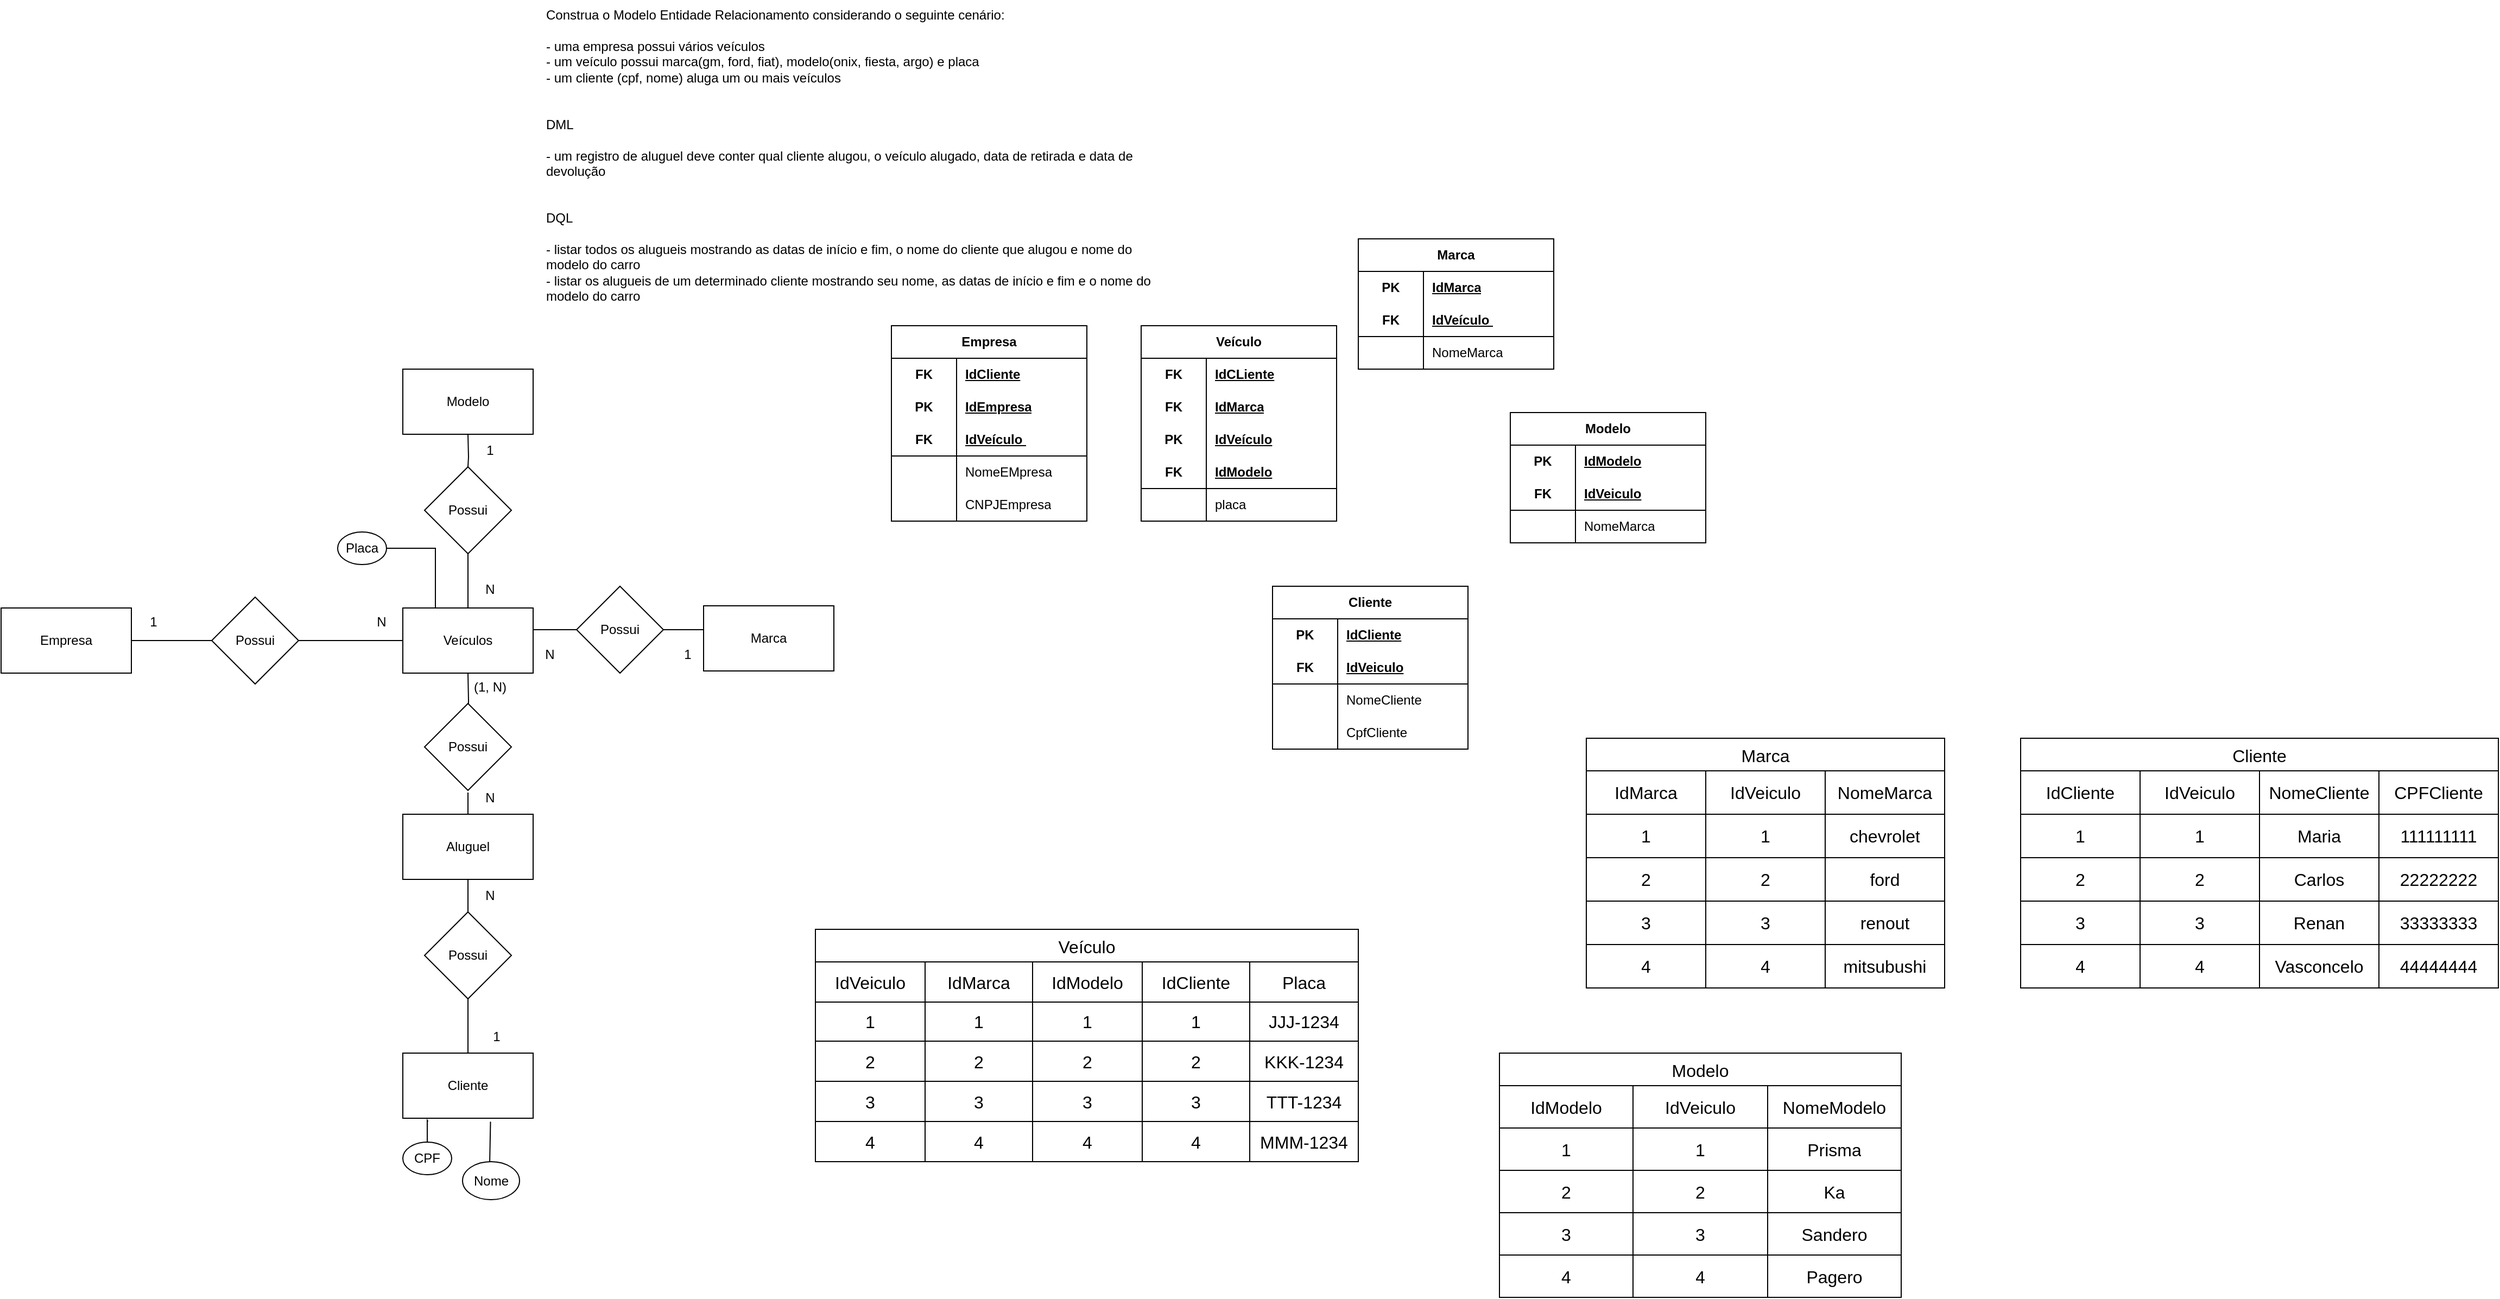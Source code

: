 <mxfile version="21.6.5" type="device">
  <diagram name="Página-1" id="9YkWCyQ4EF8KQvhvfdYp">
    <mxGraphModel dx="1480" dy="2042" grid="1" gridSize="10" guides="1" tooltips="1" connect="1" arrows="1" fold="1" page="1" pageScale="1" pageWidth="827" pageHeight="1169" math="0" shadow="0">
      <root>
        <mxCell id="0" />
        <mxCell id="1" parent="0" />
        <mxCell id="F1s2ylKmWQ0rJEjcKRWI-1" value="Construa o Modelo Entidade Relacionamento considerando o seguinte cenário:&#xa;&#xa;- uma empresa possui vários veículos&#xa;- um veículo possui marca(gm, ford, fiat), modelo(onix, fiesta, argo) e placa&#xa;- um cliente (cpf, nome) aluga um ou mais veículos&#xa;&#xa;&#xa;DML&#xa;&#xa;- um registro de aluguel deve conter qual cliente alugou, o veículo alugado, data de retirada e data de devolução&#xa;&#xa;&#xa;DQL&#xa;&#xa;- listar todos os alugueis mostrando as datas de início e fim, o nome do cliente que alugou e nome do modelo do carro&#xa;- listar os alugueis de um determinado cliente mostrando seu nome, as datas de início e fim e o nome do modelo do carro" style="text;whiteSpace=wrap;" parent="1" vertex="1">
          <mxGeometry x="570" y="-50" width="560" height="290" as="geometry" />
        </mxCell>
        <mxCell id="F1s2ylKmWQ0rJEjcKRWI-5" value="" style="edgeStyle=orthogonalEdgeStyle;rounded=0;orthogonalLoop=1;jettySize=auto;html=1;endArrow=none;endFill=0;" parent="1" source="F1s2ylKmWQ0rJEjcKRWI-2" target="F1s2ylKmWQ0rJEjcKRWI-4" edge="1">
          <mxGeometry relative="1" as="geometry" />
        </mxCell>
        <mxCell id="F1s2ylKmWQ0rJEjcKRWI-2" value="Empresa" style="rounded=0;whiteSpace=wrap;html=1;" parent="1" vertex="1">
          <mxGeometry x="70" y="510" width="120" height="60" as="geometry" />
        </mxCell>
        <mxCell id="F1s2ylKmWQ0rJEjcKRWI-7" value="" style="edgeStyle=orthogonalEdgeStyle;rounded=0;orthogonalLoop=1;jettySize=auto;html=1;endArrow=none;endFill=0;" parent="1" source="F1s2ylKmWQ0rJEjcKRWI-4" target="F1s2ylKmWQ0rJEjcKRWI-6" edge="1">
          <mxGeometry relative="1" as="geometry" />
        </mxCell>
        <mxCell id="F1s2ylKmWQ0rJEjcKRWI-4" value="Possui" style="rhombus;whiteSpace=wrap;html=1;" parent="1" vertex="1">
          <mxGeometry x="264" y="500" width="80" height="80" as="geometry" />
        </mxCell>
        <mxCell id="F1s2ylKmWQ0rJEjcKRWI-6" value="Veículos" style="rounded=0;whiteSpace=wrap;html=1;" parent="1" vertex="1">
          <mxGeometry x="440" y="510" width="120" height="60" as="geometry" />
        </mxCell>
        <mxCell id="F1s2ylKmWQ0rJEjcKRWI-8" value="1" style="text;html=1;align=center;verticalAlign=middle;resizable=0;points=[];autosize=1;strokeColor=none;fillColor=none;" parent="1" vertex="1">
          <mxGeometry x="195" y="508" width="30" height="30" as="geometry" />
        </mxCell>
        <mxCell id="F1s2ylKmWQ0rJEjcKRWI-9" value="N" style="text;html=1;align=center;verticalAlign=middle;resizable=0;points=[];autosize=1;strokeColor=none;fillColor=none;" parent="1" vertex="1">
          <mxGeometry x="405" y="508" width="30" height="30" as="geometry" />
        </mxCell>
        <mxCell id="F1s2ylKmWQ0rJEjcKRWI-16" value="" style="edgeStyle=orthogonalEdgeStyle;rounded=0;orthogonalLoop=1;jettySize=auto;html=1;entryX=1;entryY=0.25;entryDx=0;entryDy=0;endArrow=none;endFill=0;" parent="1" target="F1s2ylKmWQ0rJEjcKRWI-6" edge="1">
          <mxGeometry relative="1" as="geometry">
            <mxPoint x="721.287" y="530" as="sourcePoint" />
            <Array as="points">
              <mxPoint x="560" y="530" />
            </Array>
          </mxGeometry>
        </mxCell>
        <mxCell id="F1s2ylKmWQ0rJEjcKRWI-14" value="" style="edgeStyle=orthogonalEdgeStyle;rounded=0;orthogonalLoop=1;jettySize=auto;html=1;endArrow=none;endFill=0;" parent="1" source="ptvbq77JQfQ2bsGdyXqg-11" edge="1">
          <mxGeometry relative="1" as="geometry">
            <mxPoint x="500" y="510" as="targetPoint" />
            <Array as="points" />
            <mxPoint x="499.5" y="340" as="sourcePoint" />
          </mxGeometry>
        </mxCell>
        <mxCell id="ptvbq77JQfQ2bsGdyXqg-8" style="edgeStyle=orthogonalEdgeStyle;rounded=0;orthogonalLoop=1;jettySize=auto;html=1;entryX=0.5;entryY=1;entryDx=0;entryDy=0;endArrow=none;endFill=0;" parent="1" source="F1s2ylKmWQ0rJEjcKRWI-17" target="ptvbq77JQfQ2bsGdyXqg-4" edge="1">
          <mxGeometry relative="1" as="geometry" />
        </mxCell>
        <mxCell id="F1s2ylKmWQ0rJEjcKRWI-17" value="Cliente" style="rounded=0;whiteSpace=wrap;html=1;" parent="1" vertex="1">
          <mxGeometry x="440" y="920" width="120" height="60" as="geometry" />
        </mxCell>
        <mxCell id="F1s2ylKmWQ0rJEjcKRWI-20" value="" style="edgeStyle=orthogonalEdgeStyle;rounded=0;orthogonalLoop=1;jettySize=auto;html=1;endArrow=none;endFill=0;" parent="1" target="F1s2ylKmWQ0rJEjcKRWI-6" edge="1">
          <mxGeometry relative="1" as="geometry">
            <mxPoint x="500" y="620" as="sourcePoint" />
          </mxGeometry>
        </mxCell>
        <mxCell id="F1s2ylKmWQ0rJEjcKRWI-21" value="(1, N)" style="text;html=1;align=center;verticalAlign=middle;resizable=0;points=[];autosize=1;strokeColor=none;fillColor=none;" parent="1" vertex="1">
          <mxGeometry x="495" y="568" width="50" height="30" as="geometry" />
        </mxCell>
        <mxCell id="F1s2ylKmWQ0rJEjcKRWI-22" value="1" style="text;html=1;align=center;verticalAlign=middle;resizable=0;points=[];autosize=1;strokeColor=none;fillColor=none;" parent="1" vertex="1">
          <mxGeometry x="511.25" y="890" width="30" height="30" as="geometry" />
        </mxCell>
        <mxCell id="F1s2ylKmWQ0rJEjcKRWI-25" value="" style="edgeStyle=orthogonalEdgeStyle;rounded=0;orthogonalLoop=1;jettySize=auto;html=1;entryX=0.193;entryY=1.053;entryDx=0;entryDy=0;entryPerimeter=0;endArrow=none;endFill=0;" parent="1" source="F1s2ylKmWQ0rJEjcKRWI-23" target="F1s2ylKmWQ0rJEjcKRWI-17" edge="1">
          <mxGeometry relative="1" as="geometry">
            <Array as="points" />
          </mxGeometry>
        </mxCell>
        <mxCell id="F1s2ylKmWQ0rJEjcKRWI-23" value="CPF" style="ellipse;whiteSpace=wrap;html=1;" parent="1" vertex="1">
          <mxGeometry x="440" y="1002" width="45" height="30" as="geometry" />
        </mxCell>
        <mxCell id="F1s2ylKmWQ0rJEjcKRWI-26" value="" style="edgeStyle=orthogonalEdgeStyle;rounded=0;orthogonalLoop=1;jettySize=auto;html=1;endArrow=none;endFill=0;entryX=0.673;entryY=1.053;entryDx=0;entryDy=0;entryPerimeter=0;" parent="1" target="F1s2ylKmWQ0rJEjcKRWI-17" edge="1">
          <mxGeometry relative="1" as="geometry">
            <mxPoint x="520.0" y="1022.0" as="sourcePoint" />
          </mxGeometry>
        </mxCell>
        <mxCell id="F1s2ylKmWQ0rJEjcKRWI-24" value="Nome" style="ellipse;whiteSpace=wrap;html=1;" parent="1" vertex="1">
          <mxGeometry x="495" y="1020" width="52.5" height="35" as="geometry" />
        </mxCell>
        <mxCell id="ptvbq77JQfQ2bsGdyXqg-6" style="edgeStyle=orthogonalEdgeStyle;rounded=0;orthogonalLoop=1;jettySize=auto;html=1;endArrow=none;endFill=0;" parent="1" source="ptvbq77JQfQ2bsGdyXqg-2" edge="1">
          <mxGeometry relative="1" as="geometry">
            <mxPoint x="500" y="680" as="targetPoint" />
          </mxGeometry>
        </mxCell>
        <mxCell id="ptvbq77JQfQ2bsGdyXqg-2" value="Aluguel" style="rounded=0;whiteSpace=wrap;html=1;" parent="1" vertex="1">
          <mxGeometry x="440" y="700" width="120" height="60" as="geometry" />
        </mxCell>
        <mxCell id="ptvbq77JQfQ2bsGdyXqg-3" value="Possui" style="rhombus;whiteSpace=wrap;html=1;" parent="1" vertex="1">
          <mxGeometry x="460" y="598" width="80" height="80" as="geometry" />
        </mxCell>
        <mxCell id="ptvbq77JQfQ2bsGdyXqg-7" style="edgeStyle=orthogonalEdgeStyle;rounded=0;orthogonalLoop=1;jettySize=auto;html=1;endArrow=none;endFill=0;" parent="1" source="ptvbq77JQfQ2bsGdyXqg-4" target="ptvbq77JQfQ2bsGdyXqg-2" edge="1">
          <mxGeometry relative="1" as="geometry" />
        </mxCell>
        <mxCell id="ptvbq77JQfQ2bsGdyXqg-4" value="Possui" style="rhombus;whiteSpace=wrap;html=1;" parent="1" vertex="1">
          <mxGeometry x="460" y="790" width="80" height="80" as="geometry" />
        </mxCell>
        <mxCell id="ptvbq77JQfQ2bsGdyXqg-9" value="Modelo" style="rounded=0;whiteSpace=wrap;html=1;" parent="1" vertex="1">
          <mxGeometry x="440" y="290" width="120" height="60" as="geometry" />
        </mxCell>
        <mxCell id="ptvbq77JQfQ2bsGdyXqg-10" value="Marca" style="rounded=0;whiteSpace=wrap;html=1;" parent="1" vertex="1">
          <mxGeometry x="717" y="508" width="120" height="60" as="geometry" />
        </mxCell>
        <mxCell id="ptvbq77JQfQ2bsGdyXqg-12" value="" style="edgeStyle=orthogonalEdgeStyle;rounded=0;orthogonalLoop=1;jettySize=auto;html=1;endArrow=none;endFill=0;" parent="1" target="ptvbq77JQfQ2bsGdyXqg-11" edge="1">
          <mxGeometry relative="1" as="geometry">
            <mxPoint x="500" y="510" as="targetPoint" />
            <Array as="points" />
            <mxPoint x="500" y="350" as="sourcePoint" />
          </mxGeometry>
        </mxCell>
        <mxCell id="ptvbq77JQfQ2bsGdyXqg-11" value="Possui" style="rhombus;whiteSpace=wrap;html=1;" parent="1" vertex="1">
          <mxGeometry x="460" y="380" width="80" height="80" as="geometry" />
        </mxCell>
        <mxCell id="ptvbq77JQfQ2bsGdyXqg-13" value="Possui" style="rhombus;whiteSpace=wrap;html=1;" parent="1" vertex="1">
          <mxGeometry x="600" y="490" width="80" height="80" as="geometry" />
        </mxCell>
        <mxCell id="ptvbq77JQfQ2bsGdyXqg-17" style="edgeStyle=orthogonalEdgeStyle;rounded=0;orthogonalLoop=1;jettySize=auto;html=1;entryX=0.25;entryY=0;entryDx=0;entryDy=0;endArrow=none;endFill=0;" parent="1" source="ptvbq77JQfQ2bsGdyXqg-16" target="F1s2ylKmWQ0rJEjcKRWI-6" edge="1">
          <mxGeometry relative="1" as="geometry" />
        </mxCell>
        <mxCell id="ptvbq77JQfQ2bsGdyXqg-16" value="Placa" style="ellipse;whiteSpace=wrap;html=1;" parent="1" vertex="1">
          <mxGeometry x="380" y="440" width="45" height="30" as="geometry" />
        </mxCell>
        <mxCell id="ptvbq77JQfQ2bsGdyXqg-18" value="1" style="text;html=1;align=center;verticalAlign=middle;resizable=0;points=[];autosize=1;strokeColor=none;fillColor=none;" parent="1" vertex="1">
          <mxGeometry x="505" y="350" width="30" height="30" as="geometry" />
        </mxCell>
        <mxCell id="ptvbq77JQfQ2bsGdyXqg-19" value="1" style="text;html=1;align=center;verticalAlign=middle;resizable=0;points=[];autosize=1;strokeColor=none;fillColor=none;" parent="1" vertex="1">
          <mxGeometry x="687" y="538" width="30" height="30" as="geometry" />
        </mxCell>
        <mxCell id="ptvbq77JQfQ2bsGdyXqg-20" value="N" style="text;html=1;align=center;verticalAlign=middle;resizable=0;points=[];autosize=1;strokeColor=none;fillColor=none;" parent="1" vertex="1">
          <mxGeometry x="560" y="538" width="30" height="30" as="geometry" />
        </mxCell>
        <mxCell id="ptvbq77JQfQ2bsGdyXqg-21" value="N" style="text;html=1;align=center;verticalAlign=middle;resizable=0;points=[];autosize=1;strokeColor=none;fillColor=none;" parent="1" vertex="1">
          <mxGeometry x="505" y="670" width="30" height="30" as="geometry" />
        </mxCell>
        <mxCell id="ptvbq77JQfQ2bsGdyXqg-22" value="N" style="text;html=1;align=center;verticalAlign=middle;resizable=0;points=[];autosize=1;strokeColor=none;fillColor=none;" parent="1" vertex="1">
          <mxGeometry x="505" y="760" width="30" height="30" as="geometry" />
        </mxCell>
        <mxCell id="ptvbq77JQfQ2bsGdyXqg-23" value="N" style="text;html=1;align=center;verticalAlign=middle;resizable=0;points=[];autosize=1;strokeColor=none;fillColor=none;" parent="1" vertex="1">
          <mxGeometry x="505" y="478" width="30" height="30" as="geometry" />
        </mxCell>
        <mxCell id="D7TlC7xjrB5VDE0Iz1M--14" value="Marca" style="shape=table;startSize=30;container=1;collapsible=1;childLayout=tableLayout;fixedRows=1;rowLines=0;fontStyle=1;align=center;resizeLast=1;html=1;whiteSpace=wrap;" vertex="1" parent="1">
          <mxGeometry x="1320" y="170" width="180" height="120" as="geometry" />
        </mxCell>
        <mxCell id="D7TlC7xjrB5VDE0Iz1M--15" value="" style="shape=tableRow;horizontal=0;startSize=0;swimlaneHead=0;swimlaneBody=0;fillColor=none;collapsible=0;dropTarget=0;points=[[0,0.5],[1,0.5]];portConstraint=eastwest;top=0;left=0;right=0;bottom=0;html=1;" vertex="1" parent="D7TlC7xjrB5VDE0Iz1M--14">
          <mxGeometry y="30" width="180" height="30" as="geometry" />
        </mxCell>
        <mxCell id="D7TlC7xjrB5VDE0Iz1M--16" value="PK" style="shape=partialRectangle;connectable=0;fillColor=none;top=0;left=0;bottom=0;right=0;fontStyle=1;overflow=hidden;html=1;whiteSpace=wrap;" vertex="1" parent="D7TlC7xjrB5VDE0Iz1M--15">
          <mxGeometry width="60" height="30" as="geometry">
            <mxRectangle width="60" height="30" as="alternateBounds" />
          </mxGeometry>
        </mxCell>
        <mxCell id="D7TlC7xjrB5VDE0Iz1M--17" value="IdMarca" style="shape=partialRectangle;connectable=0;fillColor=none;top=0;left=0;bottom=0;right=0;align=left;spacingLeft=6;fontStyle=5;overflow=hidden;html=1;whiteSpace=wrap;" vertex="1" parent="D7TlC7xjrB5VDE0Iz1M--15">
          <mxGeometry x="60" width="120" height="30" as="geometry">
            <mxRectangle width="120" height="30" as="alternateBounds" />
          </mxGeometry>
        </mxCell>
        <mxCell id="D7TlC7xjrB5VDE0Iz1M--18" value="" style="shape=tableRow;horizontal=0;startSize=0;swimlaneHead=0;swimlaneBody=0;fillColor=none;collapsible=0;dropTarget=0;points=[[0,0.5],[1,0.5]];portConstraint=eastwest;top=0;left=0;right=0;bottom=1;html=1;" vertex="1" parent="D7TlC7xjrB5VDE0Iz1M--14">
          <mxGeometry y="60" width="180" height="30" as="geometry" />
        </mxCell>
        <mxCell id="D7TlC7xjrB5VDE0Iz1M--19" value="FK" style="shape=partialRectangle;connectable=0;fillColor=none;top=0;left=0;bottom=0;right=0;fontStyle=1;overflow=hidden;html=1;whiteSpace=wrap;" vertex="1" parent="D7TlC7xjrB5VDE0Iz1M--18">
          <mxGeometry width="60" height="30" as="geometry">
            <mxRectangle width="60" height="30" as="alternateBounds" />
          </mxGeometry>
        </mxCell>
        <mxCell id="D7TlC7xjrB5VDE0Iz1M--20" value="IdVeículo&amp;nbsp;" style="shape=partialRectangle;connectable=0;fillColor=none;top=0;left=0;bottom=0;right=0;align=left;spacingLeft=6;fontStyle=5;overflow=hidden;html=1;whiteSpace=wrap;" vertex="1" parent="D7TlC7xjrB5VDE0Iz1M--18">
          <mxGeometry x="60" width="120" height="30" as="geometry">
            <mxRectangle width="120" height="30" as="alternateBounds" />
          </mxGeometry>
        </mxCell>
        <mxCell id="D7TlC7xjrB5VDE0Iz1M--21" value="" style="shape=tableRow;horizontal=0;startSize=0;swimlaneHead=0;swimlaneBody=0;fillColor=none;collapsible=0;dropTarget=0;points=[[0,0.5],[1,0.5]];portConstraint=eastwest;top=0;left=0;right=0;bottom=0;html=1;" vertex="1" parent="D7TlC7xjrB5VDE0Iz1M--14">
          <mxGeometry y="90" width="180" height="30" as="geometry" />
        </mxCell>
        <mxCell id="D7TlC7xjrB5VDE0Iz1M--22" value="" style="shape=partialRectangle;connectable=0;fillColor=none;top=0;left=0;bottom=0;right=0;editable=1;overflow=hidden;html=1;whiteSpace=wrap;" vertex="1" parent="D7TlC7xjrB5VDE0Iz1M--21">
          <mxGeometry width="60" height="30" as="geometry">
            <mxRectangle width="60" height="30" as="alternateBounds" />
          </mxGeometry>
        </mxCell>
        <mxCell id="D7TlC7xjrB5VDE0Iz1M--23" value="NomeMarca" style="shape=partialRectangle;connectable=0;fillColor=none;top=0;left=0;bottom=0;right=0;align=left;spacingLeft=6;overflow=hidden;html=1;whiteSpace=wrap;" vertex="1" parent="D7TlC7xjrB5VDE0Iz1M--21">
          <mxGeometry x="60" width="120" height="30" as="geometry">
            <mxRectangle width="120" height="30" as="alternateBounds" />
          </mxGeometry>
        </mxCell>
        <mxCell id="D7TlC7xjrB5VDE0Iz1M--27" value="Cliente" style="shape=table;startSize=30;container=1;collapsible=1;childLayout=tableLayout;fixedRows=1;rowLines=0;fontStyle=1;align=center;resizeLast=1;html=1;whiteSpace=wrap;" vertex="1" parent="1">
          <mxGeometry x="1241" y="490" width="180" height="150" as="geometry" />
        </mxCell>
        <mxCell id="D7TlC7xjrB5VDE0Iz1M--28" value="" style="shape=tableRow;horizontal=0;startSize=0;swimlaneHead=0;swimlaneBody=0;fillColor=none;collapsible=0;dropTarget=0;points=[[0,0.5],[1,0.5]];portConstraint=eastwest;top=0;left=0;right=0;bottom=0;html=1;" vertex="1" parent="D7TlC7xjrB5VDE0Iz1M--27">
          <mxGeometry y="30" width="180" height="30" as="geometry" />
        </mxCell>
        <mxCell id="D7TlC7xjrB5VDE0Iz1M--29" value="PK" style="shape=partialRectangle;connectable=0;fillColor=none;top=0;left=0;bottom=0;right=0;fontStyle=1;overflow=hidden;html=1;whiteSpace=wrap;" vertex="1" parent="D7TlC7xjrB5VDE0Iz1M--28">
          <mxGeometry width="60" height="30" as="geometry">
            <mxRectangle width="60" height="30" as="alternateBounds" />
          </mxGeometry>
        </mxCell>
        <mxCell id="D7TlC7xjrB5VDE0Iz1M--30" value="IdCliente" style="shape=partialRectangle;connectable=0;fillColor=none;top=0;left=0;bottom=0;right=0;align=left;spacingLeft=6;fontStyle=5;overflow=hidden;html=1;whiteSpace=wrap;" vertex="1" parent="D7TlC7xjrB5VDE0Iz1M--28">
          <mxGeometry x="60" width="120" height="30" as="geometry">
            <mxRectangle width="120" height="30" as="alternateBounds" />
          </mxGeometry>
        </mxCell>
        <mxCell id="D7TlC7xjrB5VDE0Iz1M--31" value="" style="shape=tableRow;horizontal=0;startSize=0;swimlaneHead=0;swimlaneBody=0;fillColor=none;collapsible=0;dropTarget=0;points=[[0,0.5],[1,0.5]];portConstraint=eastwest;top=0;left=0;right=0;bottom=1;html=1;" vertex="1" parent="D7TlC7xjrB5VDE0Iz1M--27">
          <mxGeometry y="60" width="180" height="30" as="geometry" />
        </mxCell>
        <mxCell id="D7TlC7xjrB5VDE0Iz1M--32" value="FK" style="shape=partialRectangle;connectable=0;fillColor=none;top=0;left=0;bottom=0;right=0;fontStyle=1;overflow=hidden;html=1;whiteSpace=wrap;" vertex="1" parent="D7TlC7xjrB5VDE0Iz1M--31">
          <mxGeometry width="60" height="30" as="geometry">
            <mxRectangle width="60" height="30" as="alternateBounds" />
          </mxGeometry>
        </mxCell>
        <mxCell id="D7TlC7xjrB5VDE0Iz1M--33" value="IdVeiculo" style="shape=partialRectangle;connectable=0;fillColor=none;top=0;left=0;bottom=0;right=0;align=left;spacingLeft=6;fontStyle=5;overflow=hidden;html=1;whiteSpace=wrap;" vertex="1" parent="D7TlC7xjrB5VDE0Iz1M--31">
          <mxGeometry x="60" width="120" height="30" as="geometry">
            <mxRectangle width="120" height="30" as="alternateBounds" />
          </mxGeometry>
        </mxCell>
        <mxCell id="D7TlC7xjrB5VDE0Iz1M--34" value="" style="shape=tableRow;horizontal=0;startSize=0;swimlaneHead=0;swimlaneBody=0;fillColor=none;collapsible=0;dropTarget=0;points=[[0,0.5],[1,0.5]];portConstraint=eastwest;top=0;left=0;right=0;bottom=0;html=1;" vertex="1" parent="D7TlC7xjrB5VDE0Iz1M--27">
          <mxGeometry y="90" width="180" height="30" as="geometry" />
        </mxCell>
        <mxCell id="D7TlC7xjrB5VDE0Iz1M--35" value="" style="shape=partialRectangle;connectable=0;fillColor=none;top=0;left=0;bottom=0;right=0;editable=1;overflow=hidden;html=1;whiteSpace=wrap;" vertex="1" parent="D7TlC7xjrB5VDE0Iz1M--34">
          <mxGeometry width="60" height="30" as="geometry">
            <mxRectangle width="60" height="30" as="alternateBounds" />
          </mxGeometry>
        </mxCell>
        <mxCell id="D7TlC7xjrB5VDE0Iz1M--36" value="NomeCliente" style="shape=partialRectangle;connectable=0;fillColor=none;top=0;left=0;bottom=0;right=0;align=left;spacingLeft=6;overflow=hidden;html=1;whiteSpace=wrap;" vertex="1" parent="D7TlC7xjrB5VDE0Iz1M--34">
          <mxGeometry x="60" width="120" height="30" as="geometry">
            <mxRectangle width="120" height="30" as="alternateBounds" />
          </mxGeometry>
        </mxCell>
        <mxCell id="D7TlC7xjrB5VDE0Iz1M--37" value="" style="shape=tableRow;horizontal=0;startSize=0;swimlaneHead=0;swimlaneBody=0;fillColor=none;collapsible=0;dropTarget=0;points=[[0,0.5],[1,0.5]];portConstraint=eastwest;top=0;left=0;right=0;bottom=0;html=1;" vertex="1" parent="D7TlC7xjrB5VDE0Iz1M--27">
          <mxGeometry y="120" width="180" height="30" as="geometry" />
        </mxCell>
        <mxCell id="D7TlC7xjrB5VDE0Iz1M--38" value="" style="shape=partialRectangle;connectable=0;fillColor=none;top=0;left=0;bottom=0;right=0;editable=1;overflow=hidden;html=1;whiteSpace=wrap;" vertex="1" parent="D7TlC7xjrB5VDE0Iz1M--37">
          <mxGeometry width="60" height="30" as="geometry">
            <mxRectangle width="60" height="30" as="alternateBounds" />
          </mxGeometry>
        </mxCell>
        <mxCell id="D7TlC7xjrB5VDE0Iz1M--39" value="CpfCliente" style="shape=partialRectangle;connectable=0;fillColor=none;top=0;left=0;bottom=0;right=0;align=left;spacingLeft=6;overflow=hidden;html=1;whiteSpace=wrap;" vertex="1" parent="D7TlC7xjrB5VDE0Iz1M--37">
          <mxGeometry x="60" width="120" height="30" as="geometry">
            <mxRectangle width="120" height="30" as="alternateBounds" />
          </mxGeometry>
        </mxCell>
        <mxCell id="D7TlC7xjrB5VDE0Iz1M--40" value="Veículo" style="shape=table;startSize=30;container=1;collapsible=0;childLayout=tableLayout;strokeColor=default;fontSize=16;" vertex="1" parent="1">
          <mxGeometry x="820" y="806" width="500" height="214" as="geometry" />
        </mxCell>
        <mxCell id="D7TlC7xjrB5VDE0Iz1M--41" value="" style="shape=tableRow;horizontal=0;startSize=0;swimlaneHead=0;swimlaneBody=0;strokeColor=inherit;top=0;left=0;bottom=0;right=0;collapsible=0;dropTarget=0;fillColor=none;points=[[0,0.5],[1,0.5]];portConstraint=eastwest;fontSize=16;" vertex="1" parent="D7TlC7xjrB5VDE0Iz1M--40">
          <mxGeometry y="30" width="500" height="37" as="geometry" />
        </mxCell>
        <mxCell id="D7TlC7xjrB5VDE0Iz1M--42" value="IdVeiculo" style="shape=partialRectangle;html=1;whiteSpace=wrap;connectable=0;strokeColor=inherit;overflow=hidden;fillColor=none;top=0;left=0;bottom=0;right=0;pointerEvents=1;fontSize=16;" vertex="1" parent="D7TlC7xjrB5VDE0Iz1M--41">
          <mxGeometry width="101" height="37" as="geometry">
            <mxRectangle width="101" height="37" as="alternateBounds" />
          </mxGeometry>
        </mxCell>
        <mxCell id="D7TlC7xjrB5VDE0Iz1M--43" value="IdMarca" style="shape=partialRectangle;html=1;whiteSpace=wrap;connectable=0;strokeColor=inherit;overflow=hidden;fillColor=none;top=0;left=0;bottom=0;right=0;pointerEvents=1;fontSize=16;" vertex="1" parent="D7TlC7xjrB5VDE0Iz1M--41">
          <mxGeometry x="101" width="99" height="37" as="geometry">
            <mxRectangle width="99" height="37" as="alternateBounds" />
          </mxGeometry>
        </mxCell>
        <mxCell id="D7TlC7xjrB5VDE0Iz1M--44" value="IdModelo" style="shape=partialRectangle;html=1;whiteSpace=wrap;connectable=0;strokeColor=inherit;overflow=hidden;fillColor=none;top=0;left=0;bottom=0;right=0;pointerEvents=1;fontSize=16;" vertex="1" parent="D7TlC7xjrB5VDE0Iz1M--41">
          <mxGeometry x="200" width="101" height="37" as="geometry">
            <mxRectangle width="101" height="37" as="alternateBounds" />
          </mxGeometry>
        </mxCell>
        <mxCell id="D7TlC7xjrB5VDE0Iz1M--53" value="IdCliente" style="shape=partialRectangle;html=1;whiteSpace=wrap;connectable=0;strokeColor=inherit;overflow=hidden;fillColor=none;top=0;left=0;bottom=0;right=0;pointerEvents=1;fontSize=16;" vertex="1" parent="D7TlC7xjrB5VDE0Iz1M--41">
          <mxGeometry x="301" width="99" height="37" as="geometry">
            <mxRectangle width="99" height="37" as="alternateBounds" />
          </mxGeometry>
        </mxCell>
        <mxCell id="D7TlC7xjrB5VDE0Iz1M--56" value="Placa" style="shape=partialRectangle;html=1;whiteSpace=wrap;connectable=0;strokeColor=inherit;overflow=hidden;fillColor=none;top=0;left=0;bottom=0;right=0;pointerEvents=1;fontSize=16;" vertex="1" parent="D7TlC7xjrB5VDE0Iz1M--41">
          <mxGeometry x="400" width="100" height="37" as="geometry">
            <mxRectangle width="100" height="37" as="alternateBounds" />
          </mxGeometry>
        </mxCell>
        <mxCell id="D7TlC7xjrB5VDE0Iz1M--45" value="" style="shape=tableRow;horizontal=0;startSize=0;swimlaneHead=0;swimlaneBody=0;strokeColor=inherit;top=0;left=0;bottom=0;right=0;collapsible=0;dropTarget=0;fillColor=none;points=[[0,0.5],[1,0.5]];portConstraint=eastwest;fontSize=16;" vertex="1" parent="D7TlC7xjrB5VDE0Iz1M--40">
          <mxGeometry y="67" width="500" height="36" as="geometry" />
        </mxCell>
        <mxCell id="D7TlC7xjrB5VDE0Iz1M--46" value="1" style="shape=partialRectangle;html=1;whiteSpace=wrap;connectable=0;strokeColor=inherit;overflow=hidden;fillColor=none;top=0;left=0;bottom=0;right=0;pointerEvents=1;fontSize=16;" vertex="1" parent="D7TlC7xjrB5VDE0Iz1M--45">
          <mxGeometry width="101" height="36" as="geometry">
            <mxRectangle width="101" height="36" as="alternateBounds" />
          </mxGeometry>
        </mxCell>
        <mxCell id="D7TlC7xjrB5VDE0Iz1M--47" value="1" style="shape=partialRectangle;html=1;whiteSpace=wrap;connectable=0;strokeColor=inherit;overflow=hidden;fillColor=none;top=0;left=0;bottom=0;right=0;pointerEvents=1;fontSize=16;" vertex="1" parent="D7TlC7xjrB5VDE0Iz1M--45">
          <mxGeometry x="101" width="99" height="36" as="geometry">
            <mxRectangle width="99" height="36" as="alternateBounds" />
          </mxGeometry>
        </mxCell>
        <mxCell id="D7TlC7xjrB5VDE0Iz1M--48" value="1" style="shape=partialRectangle;html=1;whiteSpace=wrap;connectable=0;strokeColor=inherit;overflow=hidden;fillColor=none;top=0;left=0;bottom=0;right=0;pointerEvents=1;fontSize=16;" vertex="1" parent="D7TlC7xjrB5VDE0Iz1M--45">
          <mxGeometry x="200" width="101" height="36" as="geometry">
            <mxRectangle width="101" height="36" as="alternateBounds" />
          </mxGeometry>
        </mxCell>
        <mxCell id="D7TlC7xjrB5VDE0Iz1M--54" value="1" style="shape=partialRectangle;html=1;whiteSpace=wrap;connectable=0;strokeColor=inherit;overflow=hidden;fillColor=none;top=0;left=0;bottom=0;right=0;pointerEvents=1;fontSize=16;" vertex="1" parent="D7TlC7xjrB5VDE0Iz1M--45">
          <mxGeometry x="301" width="99" height="36" as="geometry">
            <mxRectangle width="99" height="36" as="alternateBounds" />
          </mxGeometry>
        </mxCell>
        <mxCell id="D7TlC7xjrB5VDE0Iz1M--57" value="JJJ-1234" style="shape=partialRectangle;html=1;whiteSpace=wrap;connectable=0;strokeColor=inherit;overflow=hidden;fillColor=none;top=0;left=0;bottom=0;right=0;pointerEvents=1;fontSize=16;" vertex="1" parent="D7TlC7xjrB5VDE0Iz1M--45">
          <mxGeometry x="400" width="100" height="36" as="geometry">
            <mxRectangle width="100" height="36" as="alternateBounds" />
          </mxGeometry>
        </mxCell>
        <mxCell id="D7TlC7xjrB5VDE0Iz1M--49" value="" style="shape=tableRow;horizontal=0;startSize=0;swimlaneHead=0;swimlaneBody=0;strokeColor=inherit;top=0;left=0;bottom=0;right=0;collapsible=0;dropTarget=0;fillColor=none;points=[[0,0.5],[1,0.5]];portConstraint=eastwest;fontSize=16;" vertex="1" parent="D7TlC7xjrB5VDE0Iz1M--40">
          <mxGeometry y="103" width="500" height="37" as="geometry" />
        </mxCell>
        <mxCell id="D7TlC7xjrB5VDE0Iz1M--50" value="2" style="shape=partialRectangle;html=1;whiteSpace=wrap;connectable=0;strokeColor=inherit;overflow=hidden;fillColor=none;top=0;left=0;bottom=0;right=0;pointerEvents=1;fontSize=16;" vertex="1" parent="D7TlC7xjrB5VDE0Iz1M--49">
          <mxGeometry width="101" height="37" as="geometry">
            <mxRectangle width="101" height="37" as="alternateBounds" />
          </mxGeometry>
        </mxCell>
        <mxCell id="D7TlC7xjrB5VDE0Iz1M--51" value="2" style="shape=partialRectangle;html=1;whiteSpace=wrap;connectable=0;strokeColor=inherit;overflow=hidden;fillColor=none;top=0;left=0;bottom=0;right=0;pointerEvents=1;fontSize=16;" vertex="1" parent="D7TlC7xjrB5VDE0Iz1M--49">
          <mxGeometry x="101" width="99" height="37" as="geometry">
            <mxRectangle width="99" height="37" as="alternateBounds" />
          </mxGeometry>
        </mxCell>
        <mxCell id="D7TlC7xjrB5VDE0Iz1M--52" value="2" style="shape=partialRectangle;html=1;whiteSpace=wrap;connectable=0;strokeColor=inherit;overflow=hidden;fillColor=none;top=0;left=0;bottom=0;right=0;pointerEvents=1;fontSize=16;" vertex="1" parent="D7TlC7xjrB5VDE0Iz1M--49">
          <mxGeometry x="200" width="101" height="37" as="geometry">
            <mxRectangle width="101" height="37" as="alternateBounds" />
          </mxGeometry>
        </mxCell>
        <mxCell id="D7TlC7xjrB5VDE0Iz1M--55" value="2" style="shape=partialRectangle;html=1;whiteSpace=wrap;connectable=0;strokeColor=inherit;overflow=hidden;fillColor=none;top=0;left=0;bottom=0;right=0;pointerEvents=1;fontSize=16;" vertex="1" parent="D7TlC7xjrB5VDE0Iz1M--49">
          <mxGeometry x="301" width="99" height="37" as="geometry">
            <mxRectangle width="99" height="37" as="alternateBounds" />
          </mxGeometry>
        </mxCell>
        <mxCell id="D7TlC7xjrB5VDE0Iz1M--58" value="KKK-1234" style="shape=partialRectangle;html=1;whiteSpace=wrap;connectable=0;strokeColor=inherit;overflow=hidden;fillColor=none;top=0;left=0;bottom=0;right=0;pointerEvents=1;fontSize=16;" vertex="1" parent="D7TlC7xjrB5VDE0Iz1M--49">
          <mxGeometry x="400" width="100" height="37" as="geometry">
            <mxRectangle width="100" height="37" as="alternateBounds" />
          </mxGeometry>
        </mxCell>
        <mxCell id="D7TlC7xjrB5VDE0Iz1M--59" style="shape=tableRow;horizontal=0;startSize=0;swimlaneHead=0;swimlaneBody=0;strokeColor=inherit;top=0;left=0;bottom=0;right=0;collapsible=0;dropTarget=0;fillColor=none;points=[[0,0.5],[1,0.5]];portConstraint=eastwest;fontSize=16;" vertex="1" parent="D7TlC7xjrB5VDE0Iz1M--40">
          <mxGeometry y="140" width="500" height="37" as="geometry" />
        </mxCell>
        <mxCell id="D7TlC7xjrB5VDE0Iz1M--60" value="3" style="shape=partialRectangle;html=1;whiteSpace=wrap;connectable=0;strokeColor=inherit;overflow=hidden;fillColor=none;top=0;left=0;bottom=0;right=0;pointerEvents=1;fontSize=16;" vertex="1" parent="D7TlC7xjrB5VDE0Iz1M--59">
          <mxGeometry width="101" height="37" as="geometry">
            <mxRectangle width="101" height="37" as="alternateBounds" />
          </mxGeometry>
        </mxCell>
        <mxCell id="D7TlC7xjrB5VDE0Iz1M--61" value="3" style="shape=partialRectangle;html=1;whiteSpace=wrap;connectable=0;strokeColor=inherit;overflow=hidden;fillColor=none;top=0;left=0;bottom=0;right=0;pointerEvents=1;fontSize=16;" vertex="1" parent="D7TlC7xjrB5VDE0Iz1M--59">
          <mxGeometry x="101" width="99" height="37" as="geometry">
            <mxRectangle width="99" height="37" as="alternateBounds" />
          </mxGeometry>
        </mxCell>
        <mxCell id="D7TlC7xjrB5VDE0Iz1M--62" value="3" style="shape=partialRectangle;html=1;whiteSpace=wrap;connectable=0;strokeColor=inherit;overflow=hidden;fillColor=none;top=0;left=0;bottom=0;right=0;pointerEvents=1;fontSize=16;" vertex="1" parent="D7TlC7xjrB5VDE0Iz1M--59">
          <mxGeometry x="200" width="101" height="37" as="geometry">
            <mxRectangle width="101" height="37" as="alternateBounds" />
          </mxGeometry>
        </mxCell>
        <mxCell id="D7TlC7xjrB5VDE0Iz1M--63" value="3" style="shape=partialRectangle;html=1;whiteSpace=wrap;connectable=0;strokeColor=inherit;overflow=hidden;fillColor=none;top=0;left=0;bottom=0;right=0;pointerEvents=1;fontSize=16;" vertex="1" parent="D7TlC7xjrB5VDE0Iz1M--59">
          <mxGeometry x="301" width="99" height="37" as="geometry">
            <mxRectangle width="99" height="37" as="alternateBounds" />
          </mxGeometry>
        </mxCell>
        <mxCell id="D7TlC7xjrB5VDE0Iz1M--64" value="TTT-1234" style="shape=partialRectangle;html=1;whiteSpace=wrap;connectable=0;strokeColor=inherit;overflow=hidden;fillColor=none;top=0;left=0;bottom=0;right=0;pointerEvents=1;fontSize=16;" vertex="1" parent="D7TlC7xjrB5VDE0Iz1M--59">
          <mxGeometry x="400" width="100" height="37" as="geometry">
            <mxRectangle width="100" height="37" as="alternateBounds" />
          </mxGeometry>
        </mxCell>
        <mxCell id="D7TlC7xjrB5VDE0Iz1M--65" style="shape=tableRow;horizontal=0;startSize=0;swimlaneHead=0;swimlaneBody=0;strokeColor=inherit;top=0;left=0;bottom=0;right=0;collapsible=0;dropTarget=0;fillColor=none;points=[[0,0.5],[1,0.5]];portConstraint=eastwest;fontSize=16;" vertex="1" parent="D7TlC7xjrB5VDE0Iz1M--40">
          <mxGeometry y="177" width="500" height="37" as="geometry" />
        </mxCell>
        <mxCell id="D7TlC7xjrB5VDE0Iz1M--66" value="4" style="shape=partialRectangle;html=1;whiteSpace=wrap;connectable=0;strokeColor=inherit;overflow=hidden;fillColor=none;top=0;left=0;bottom=0;right=0;pointerEvents=1;fontSize=16;" vertex="1" parent="D7TlC7xjrB5VDE0Iz1M--65">
          <mxGeometry width="101" height="37" as="geometry">
            <mxRectangle width="101" height="37" as="alternateBounds" />
          </mxGeometry>
        </mxCell>
        <mxCell id="D7TlC7xjrB5VDE0Iz1M--67" value="4" style="shape=partialRectangle;html=1;whiteSpace=wrap;connectable=0;strokeColor=inherit;overflow=hidden;fillColor=none;top=0;left=0;bottom=0;right=0;pointerEvents=1;fontSize=16;" vertex="1" parent="D7TlC7xjrB5VDE0Iz1M--65">
          <mxGeometry x="101" width="99" height="37" as="geometry">
            <mxRectangle width="99" height="37" as="alternateBounds" />
          </mxGeometry>
        </mxCell>
        <mxCell id="D7TlC7xjrB5VDE0Iz1M--68" value="4" style="shape=partialRectangle;html=1;whiteSpace=wrap;connectable=0;strokeColor=inherit;overflow=hidden;fillColor=none;top=0;left=0;bottom=0;right=0;pointerEvents=1;fontSize=16;" vertex="1" parent="D7TlC7xjrB5VDE0Iz1M--65">
          <mxGeometry x="200" width="101" height="37" as="geometry">
            <mxRectangle width="101" height="37" as="alternateBounds" />
          </mxGeometry>
        </mxCell>
        <mxCell id="D7TlC7xjrB5VDE0Iz1M--69" value="4" style="shape=partialRectangle;html=1;whiteSpace=wrap;connectable=0;strokeColor=inherit;overflow=hidden;fillColor=none;top=0;left=0;bottom=0;right=0;pointerEvents=1;fontSize=16;" vertex="1" parent="D7TlC7xjrB5VDE0Iz1M--65">
          <mxGeometry x="301" width="99" height="37" as="geometry">
            <mxRectangle width="99" height="37" as="alternateBounds" />
          </mxGeometry>
        </mxCell>
        <mxCell id="D7TlC7xjrB5VDE0Iz1M--70" value="MMM-1234" style="shape=partialRectangle;html=1;whiteSpace=wrap;connectable=0;strokeColor=inherit;overflow=hidden;fillColor=none;top=0;left=0;bottom=0;right=0;pointerEvents=1;fontSize=16;" vertex="1" parent="D7TlC7xjrB5VDE0Iz1M--65">
          <mxGeometry x="400" width="100" height="37" as="geometry">
            <mxRectangle width="100" height="37" as="alternateBounds" />
          </mxGeometry>
        </mxCell>
        <mxCell id="D7TlC7xjrB5VDE0Iz1M--71" value="Modelo" style="shape=table;startSize=30;container=1;collapsible=1;childLayout=tableLayout;fixedRows=1;rowLines=0;fontStyle=1;align=center;resizeLast=1;html=1;whiteSpace=wrap;" vertex="1" parent="1">
          <mxGeometry x="1460" y="330" width="180" height="120" as="geometry" />
        </mxCell>
        <mxCell id="D7TlC7xjrB5VDE0Iz1M--72" value="" style="shape=tableRow;horizontal=0;startSize=0;swimlaneHead=0;swimlaneBody=0;fillColor=none;collapsible=0;dropTarget=0;points=[[0,0.5],[1,0.5]];portConstraint=eastwest;top=0;left=0;right=0;bottom=0;html=1;" vertex="1" parent="D7TlC7xjrB5VDE0Iz1M--71">
          <mxGeometry y="30" width="180" height="30" as="geometry" />
        </mxCell>
        <mxCell id="D7TlC7xjrB5VDE0Iz1M--73" value="PK" style="shape=partialRectangle;connectable=0;fillColor=none;top=0;left=0;bottom=0;right=0;fontStyle=1;overflow=hidden;html=1;whiteSpace=wrap;" vertex="1" parent="D7TlC7xjrB5VDE0Iz1M--72">
          <mxGeometry width="60" height="30" as="geometry">
            <mxRectangle width="60" height="30" as="alternateBounds" />
          </mxGeometry>
        </mxCell>
        <mxCell id="D7TlC7xjrB5VDE0Iz1M--74" value="IdModelo" style="shape=partialRectangle;connectable=0;fillColor=none;top=0;left=0;bottom=0;right=0;align=left;spacingLeft=6;fontStyle=5;overflow=hidden;html=1;whiteSpace=wrap;" vertex="1" parent="D7TlC7xjrB5VDE0Iz1M--72">
          <mxGeometry x="60" width="120" height="30" as="geometry">
            <mxRectangle width="120" height="30" as="alternateBounds" />
          </mxGeometry>
        </mxCell>
        <mxCell id="D7TlC7xjrB5VDE0Iz1M--75" value="" style="shape=tableRow;horizontal=0;startSize=0;swimlaneHead=0;swimlaneBody=0;fillColor=none;collapsible=0;dropTarget=0;points=[[0,0.5],[1,0.5]];portConstraint=eastwest;top=0;left=0;right=0;bottom=1;html=1;" vertex="1" parent="D7TlC7xjrB5VDE0Iz1M--71">
          <mxGeometry y="60" width="180" height="30" as="geometry" />
        </mxCell>
        <mxCell id="D7TlC7xjrB5VDE0Iz1M--76" value="FK" style="shape=partialRectangle;connectable=0;fillColor=none;top=0;left=0;bottom=0;right=0;fontStyle=1;overflow=hidden;html=1;whiteSpace=wrap;" vertex="1" parent="D7TlC7xjrB5VDE0Iz1M--75">
          <mxGeometry width="60" height="30" as="geometry">
            <mxRectangle width="60" height="30" as="alternateBounds" />
          </mxGeometry>
        </mxCell>
        <mxCell id="D7TlC7xjrB5VDE0Iz1M--77" value="IdVeiculo" style="shape=partialRectangle;connectable=0;fillColor=none;top=0;left=0;bottom=0;right=0;align=left;spacingLeft=6;fontStyle=5;overflow=hidden;html=1;whiteSpace=wrap;" vertex="1" parent="D7TlC7xjrB5VDE0Iz1M--75">
          <mxGeometry x="60" width="120" height="30" as="geometry">
            <mxRectangle width="120" height="30" as="alternateBounds" />
          </mxGeometry>
        </mxCell>
        <mxCell id="D7TlC7xjrB5VDE0Iz1M--78" value="" style="shape=tableRow;horizontal=0;startSize=0;swimlaneHead=0;swimlaneBody=0;fillColor=none;collapsible=0;dropTarget=0;points=[[0,0.5],[1,0.5]];portConstraint=eastwest;top=0;left=0;right=0;bottom=0;html=1;" vertex="1" parent="D7TlC7xjrB5VDE0Iz1M--71">
          <mxGeometry y="90" width="180" height="30" as="geometry" />
        </mxCell>
        <mxCell id="D7TlC7xjrB5VDE0Iz1M--79" value="" style="shape=partialRectangle;connectable=0;fillColor=none;top=0;left=0;bottom=0;right=0;editable=1;overflow=hidden;html=1;whiteSpace=wrap;" vertex="1" parent="D7TlC7xjrB5VDE0Iz1M--78">
          <mxGeometry width="60" height="30" as="geometry">
            <mxRectangle width="60" height="30" as="alternateBounds" />
          </mxGeometry>
        </mxCell>
        <mxCell id="D7TlC7xjrB5VDE0Iz1M--80" value="NomeMarca" style="shape=partialRectangle;connectable=0;fillColor=none;top=0;left=0;bottom=0;right=0;align=left;spacingLeft=6;overflow=hidden;html=1;whiteSpace=wrap;" vertex="1" parent="D7TlC7xjrB5VDE0Iz1M--78">
          <mxGeometry x="60" width="120" height="30" as="geometry">
            <mxRectangle width="120" height="30" as="alternateBounds" />
          </mxGeometry>
        </mxCell>
        <mxCell id="D7TlC7xjrB5VDE0Iz1M--81" value="Marca" style="shape=table;startSize=30;container=1;collapsible=0;childLayout=tableLayout;strokeColor=default;fontSize=16;" vertex="1" parent="1">
          <mxGeometry x="1530" y="630" width="330" height="230" as="geometry" />
        </mxCell>
        <mxCell id="D7TlC7xjrB5VDE0Iz1M--82" value="" style="shape=tableRow;horizontal=0;startSize=0;swimlaneHead=0;swimlaneBody=0;strokeColor=inherit;top=0;left=0;bottom=0;right=0;collapsible=0;dropTarget=0;fillColor=none;points=[[0,0.5],[1,0.5]];portConstraint=eastwest;fontSize=16;" vertex="1" parent="D7TlC7xjrB5VDE0Iz1M--81">
          <mxGeometry y="30" width="330" height="40" as="geometry" />
        </mxCell>
        <mxCell id="D7TlC7xjrB5VDE0Iz1M--83" value="IdMarca" style="shape=partialRectangle;html=1;whiteSpace=wrap;connectable=0;strokeColor=inherit;overflow=hidden;fillColor=none;top=0;left=0;bottom=0;right=0;pointerEvents=1;fontSize=16;" vertex="1" parent="D7TlC7xjrB5VDE0Iz1M--82">
          <mxGeometry width="110" height="40" as="geometry">
            <mxRectangle width="110" height="40" as="alternateBounds" />
          </mxGeometry>
        </mxCell>
        <mxCell id="D7TlC7xjrB5VDE0Iz1M--84" value="IdVeiculo" style="shape=partialRectangle;html=1;whiteSpace=wrap;connectable=0;strokeColor=inherit;overflow=hidden;fillColor=none;top=0;left=0;bottom=0;right=0;pointerEvents=1;fontSize=16;" vertex="1" parent="D7TlC7xjrB5VDE0Iz1M--82">
          <mxGeometry x="110" width="110" height="40" as="geometry">
            <mxRectangle width="110" height="40" as="alternateBounds" />
          </mxGeometry>
        </mxCell>
        <mxCell id="D7TlC7xjrB5VDE0Iz1M--85" value="NomeMarca" style="shape=partialRectangle;html=1;whiteSpace=wrap;connectable=0;strokeColor=inherit;overflow=hidden;fillColor=none;top=0;left=0;bottom=0;right=0;pointerEvents=1;fontSize=16;" vertex="1" parent="D7TlC7xjrB5VDE0Iz1M--82">
          <mxGeometry x="220" width="110" height="40" as="geometry">
            <mxRectangle width="110" height="40" as="alternateBounds" />
          </mxGeometry>
        </mxCell>
        <mxCell id="D7TlC7xjrB5VDE0Iz1M--86" value="" style="shape=tableRow;horizontal=0;startSize=0;swimlaneHead=0;swimlaneBody=0;strokeColor=inherit;top=0;left=0;bottom=0;right=0;collapsible=0;dropTarget=0;fillColor=none;points=[[0,0.5],[1,0.5]];portConstraint=eastwest;fontSize=16;" vertex="1" parent="D7TlC7xjrB5VDE0Iz1M--81">
          <mxGeometry y="70" width="330" height="40" as="geometry" />
        </mxCell>
        <mxCell id="D7TlC7xjrB5VDE0Iz1M--87" value="1" style="shape=partialRectangle;html=1;whiteSpace=wrap;connectable=0;strokeColor=inherit;overflow=hidden;fillColor=none;top=0;left=0;bottom=0;right=0;pointerEvents=1;fontSize=16;" vertex="1" parent="D7TlC7xjrB5VDE0Iz1M--86">
          <mxGeometry width="110" height="40" as="geometry">
            <mxRectangle width="110" height="40" as="alternateBounds" />
          </mxGeometry>
        </mxCell>
        <mxCell id="D7TlC7xjrB5VDE0Iz1M--88" value="1" style="shape=partialRectangle;html=1;whiteSpace=wrap;connectable=0;strokeColor=inherit;overflow=hidden;fillColor=none;top=0;left=0;bottom=0;right=0;pointerEvents=1;fontSize=16;" vertex="1" parent="D7TlC7xjrB5VDE0Iz1M--86">
          <mxGeometry x="110" width="110" height="40" as="geometry">
            <mxRectangle width="110" height="40" as="alternateBounds" />
          </mxGeometry>
        </mxCell>
        <mxCell id="D7TlC7xjrB5VDE0Iz1M--89" value="chevrolet" style="shape=partialRectangle;html=1;whiteSpace=wrap;connectable=0;strokeColor=inherit;overflow=hidden;fillColor=none;top=0;left=0;bottom=0;right=0;pointerEvents=1;fontSize=16;" vertex="1" parent="D7TlC7xjrB5VDE0Iz1M--86">
          <mxGeometry x="220" width="110" height="40" as="geometry">
            <mxRectangle width="110" height="40" as="alternateBounds" />
          </mxGeometry>
        </mxCell>
        <mxCell id="D7TlC7xjrB5VDE0Iz1M--90" value="" style="shape=tableRow;horizontal=0;startSize=0;swimlaneHead=0;swimlaneBody=0;strokeColor=inherit;top=0;left=0;bottom=0;right=0;collapsible=0;dropTarget=0;fillColor=none;points=[[0,0.5],[1,0.5]];portConstraint=eastwest;fontSize=16;" vertex="1" parent="D7TlC7xjrB5VDE0Iz1M--81">
          <mxGeometry y="110" width="330" height="40" as="geometry" />
        </mxCell>
        <mxCell id="D7TlC7xjrB5VDE0Iz1M--91" value="2" style="shape=partialRectangle;html=1;whiteSpace=wrap;connectable=0;strokeColor=inherit;overflow=hidden;fillColor=none;top=0;left=0;bottom=0;right=0;pointerEvents=1;fontSize=16;" vertex="1" parent="D7TlC7xjrB5VDE0Iz1M--90">
          <mxGeometry width="110" height="40" as="geometry">
            <mxRectangle width="110" height="40" as="alternateBounds" />
          </mxGeometry>
        </mxCell>
        <mxCell id="D7TlC7xjrB5VDE0Iz1M--92" value="2" style="shape=partialRectangle;html=1;whiteSpace=wrap;connectable=0;strokeColor=inherit;overflow=hidden;fillColor=none;top=0;left=0;bottom=0;right=0;pointerEvents=1;fontSize=16;" vertex="1" parent="D7TlC7xjrB5VDE0Iz1M--90">
          <mxGeometry x="110" width="110" height="40" as="geometry">
            <mxRectangle width="110" height="40" as="alternateBounds" />
          </mxGeometry>
        </mxCell>
        <mxCell id="D7TlC7xjrB5VDE0Iz1M--93" value="ford" style="shape=partialRectangle;html=1;whiteSpace=wrap;connectable=0;strokeColor=inherit;overflow=hidden;fillColor=none;top=0;left=0;bottom=0;right=0;pointerEvents=1;fontSize=16;" vertex="1" parent="D7TlC7xjrB5VDE0Iz1M--90">
          <mxGeometry x="220" width="110" height="40" as="geometry">
            <mxRectangle width="110" height="40" as="alternateBounds" />
          </mxGeometry>
        </mxCell>
        <mxCell id="D7TlC7xjrB5VDE0Iz1M--107" style="shape=tableRow;horizontal=0;startSize=0;swimlaneHead=0;swimlaneBody=0;strokeColor=inherit;top=0;left=0;bottom=0;right=0;collapsible=0;dropTarget=0;fillColor=none;points=[[0,0.5],[1,0.5]];portConstraint=eastwest;fontSize=16;" vertex="1" parent="D7TlC7xjrB5VDE0Iz1M--81">
          <mxGeometry y="150" width="330" height="40" as="geometry" />
        </mxCell>
        <mxCell id="D7TlC7xjrB5VDE0Iz1M--108" value="3" style="shape=partialRectangle;html=1;whiteSpace=wrap;connectable=0;strokeColor=inherit;overflow=hidden;fillColor=none;top=0;left=0;bottom=0;right=0;pointerEvents=1;fontSize=16;" vertex="1" parent="D7TlC7xjrB5VDE0Iz1M--107">
          <mxGeometry width="110" height="40" as="geometry">
            <mxRectangle width="110" height="40" as="alternateBounds" />
          </mxGeometry>
        </mxCell>
        <mxCell id="D7TlC7xjrB5VDE0Iz1M--109" value="3" style="shape=partialRectangle;html=1;whiteSpace=wrap;connectable=0;strokeColor=inherit;overflow=hidden;fillColor=none;top=0;left=0;bottom=0;right=0;pointerEvents=1;fontSize=16;" vertex="1" parent="D7TlC7xjrB5VDE0Iz1M--107">
          <mxGeometry x="110" width="110" height="40" as="geometry">
            <mxRectangle width="110" height="40" as="alternateBounds" />
          </mxGeometry>
        </mxCell>
        <mxCell id="D7TlC7xjrB5VDE0Iz1M--110" value="renout" style="shape=partialRectangle;html=1;whiteSpace=wrap;connectable=0;strokeColor=inherit;overflow=hidden;fillColor=none;top=0;left=0;bottom=0;right=0;pointerEvents=1;fontSize=16;" vertex="1" parent="D7TlC7xjrB5VDE0Iz1M--107">
          <mxGeometry x="220" width="110" height="40" as="geometry">
            <mxRectangle width="110" height="40" as="alternateBounds" />
          </mxGeometry>
        </mxCell>
        <mxCell id="D7TlC7xjrB5VDE0Iz1M--111" style="shape=tableRow;horizontal=0;startSize=0;swimlaneHead=0;swimlaneBody=0;strokeColor=inherit;top=0;left=0;bottom=0;right=0;collapsible=0;dropTarget=0;fillColor=none;points=[[0,0.5],[1,0.5]];portConstraint=eastwest;fontSize=16;" vertex="1" parent="D7TlC7xjrB5VDE0Iz1M--81">
          <mxGeometry y="190" width="330" height="40" as="geometry" />
        </mxCell>
        <mxCell id="D7TlC7xjrB5VDE0Iz1M--112" value="4" style="shape=partialRectangle;html=1;whiteSpace=wrap;connectable=0;strokeColor=inherit;overflow=hidden;fillColor=none;top=0;left=0;bottom=0;right=0;pointerEvents=1;fontSize=16;" vertex="1" parent="D7TlC7xjrB5VDE0Iz1M--111">
          <mxGeometry width="110" height="40" as="geometry">
            <mxRectangle width="110" height="40" as="alternateBounds" />
          </mxGeometry>
        </mxCell>
        <mxCell id="D7TlC7xjrB5VDE0Iz1M--113" value="4" style="shape=partialRectangle;html=1;whiteSpace=wrap;connectable=0;strokeColor=inherit;overflow=hidden;fillColor=none;top=0;left=0;bottom=0;right=0;pointerEvents=1;fontSize=16;" vertex="1" parent="D7TlC7xjrB5VDE0Iz1M--111">
          <mxGeometry x="110" width="110" height="40" as="geometry">
            <mxRectangle width="110" height="40" as="alternateBounds" />
          </mxGeometry>
        </mxCell>
        <mxCell id="D7TlC7xjrB5VDE0Iz1M--114" value="mitsubushi" style="shape=partialRectangle;html=1;whiteSpace=wrap;connectable=0;strokeColor=inherit;overflow=hidden;fillColor=none;top=0;left=0;bottom=0;right=0;pointerEvents=1;fontSize=16;" vertex="1" parent="D7TlC7xjrB5VDE0Iz1M--111">
          <mxGeometry x="220" width="110" height="40" as="geometry">
            <mxRectangle width="110" height="40" as="alternateBounds" />
          </mxGeometry>
        </mxCell>
        <mxCell id="D7TlC7xjrB5VDE0Iz1M--94" value="Modelo" style="shape=table;startSize=30;container=1;collapsible=0;childLayout=tableLayout;strokeColor=default;fontSize=16;" vertex="1" parent="1">
          <mxGeometry x="1450" y="920" width="370" height="225" as="geometry" />
        </mxCell>
        <mxCell id="D7TlC7xjrB5VDE0Iz1M--95" value="" style="shape=tableRow;horizontal=0;startSize=0;swimlaneHead=0;swimlaneBody=0;strokeColor=inherit;top=0;left=0;bottom=0;right=0;collapsible=0;dropTarget=0;fillColor=none;points=[[0,0.5],[1,0.5]];portConstraint=eastwest;fontSize=16;" vertex="1" parent="D7TlC7xjrB5VDE0Iz1M--94">
          <mxGeometry y="30" width="370" height="39" as="geometry" />
        </mxCell>
        <mxCell id="D7TlC7xjrB5VDE0Iz1M--96" value="IdModelo" style="shape=partialRectangle;html=1;whiteSpace=wrap;connectable=0;strokeColor=inherit;overflow=hidden;fillColor=none;top=0;left=0;bottom=0;right=0;pointerEvents=1;fontSize=16;" vertex="1" parent="D7TlC7xjrB5VDE0Iz1M--95">
          <mxGeometry width="123" height="39" as="geometry">
            <mxRectangle width="123" height="39" as="alternateBounds" />
          </mxGeometry>
        </mxCell>
        <mxCell id="D7TlC7xjrB5VDE0Iz1M--97" value="IdVeiculo" style="shape=partialRectangle;html=1;whiteSpace=wrap;connectable=0;strokeColor=inherit;overflow=hidden;fillColor=none;top=0;left=0;bottom=0;right=0;pointerEvents=1;fontSize=16;" vertex="1" parent="D7TlC7xjrB5VDE0Iz1M--95">
          <mxGeometry x="123" width="124" height="39" as="geometry">
            <mxRectangle width="124" height="39" as="alternateBounds" />
          </mxGeometry>
        </mxCell>
        <mxCell id="D7TlC7xjrB5VDE0Iz1M--98" value="NomeModelo" style="shape=partialRectangle;html=1;whiteSpace=wrap;connectable=0;strokeColor=inherit;overflow=hidden;fillColor=none;top=0;left=0;bottom=0;right=0;pointerEvents=1;fontSize=16;" vertex="1" parent="D7TlC7xjrB5VDE0Iz1M--95">
          <mxGeometry x="247" width="123" height="39" as="geometry">
            <mxRectangle width="123" height="39" as="alternateBounds" />
          </mxGeometry>
        </mxCell>
        <mxCell id="D7TlC7xjrB5VDE0Iz1M--99" value="" style="shape=tableRow;horizontal=0;startSize=0;swimlaneHead=0;swimlaneBody=0;strokeColor=inherit;top=0;left=0;bottom=0;right=0;collapsible=0;dropTarget=0;fillColor=none;points=[[0,0.5],[1,0.5]];portConstraint=eastwest;fontSize=16;" vertex="1" parent="D7TlC7xjrB5VDE0Iz1M--94">
          <mxGeometry y="69" width="370" height="39" as="geometry" />
        </mxCell>
        <mxCell id="D7TlC7xjrB5VDE0Iz1M--100" value="1" style="shape=partialRectangle;html=1;whiteSpace=wrap;connectable=0;strokeColor=inherit;overflow=hidden;fillColor=none;top=0;left=0;bottom=0;right=0;pointerEvents=1;fontSize=16;" vertex="1" parent="D7TlC7xjrB5VDE0Iz1M--99">
          <mxGeometry width="123" height="39" as="geometry">
            <mxRectangle width="123" height="39" as="alternateBounds" />
          </mxGeometry>
        </mxCell>
        <mxCell id="D7TlC7xjrB5VDE0Iz1M--101" value="1" style="shape=partialRectangle;html=1;whiteSpace=wrap;connectable=0;strokeColor=inherit;overflow=hidden;fillColor=none;top=0;left=0;bottom=0;right=0;pointerEvents=1;fontSize=16;" vertex="1" parent="D7TlC7xjrB5VDE0Iz1M--99">
          <mxGeometry x="123" width="124" height="39" as="geometry">
            <mxRectangle width="124" height="39" as="alternateBounds" />
          </mxGeometry>
        </mxCell>
        <mxCell id="D7TlC7xjrB5VDE0Iz1M--102" value="Prisma" style="shape=partialRectangle;html=1;whiteSpace=wrap;connectable=0;strokeColor=inherit;overflow=hidden;fillColor=none;top=0;left=0;bottom=0;right=0;pointerEvents=1;fontSize=16;" vertex="1" parent="D7TlC7xjrB5VDE0Iz1M--99">
          <mxGeometry x="247" width="123" height="39" as="geometry">
            <mxRectangle width="123" height="39" as="alternateBounds" />
          </mxGeometry>
        </mxCell>
        <mxCell id="D7TlC7xjrB5VDE0Iz1M--103" value="" style="shape=tableRow;horizontal=0;startSize=0;swimlaneHead=0;swimlaneBody=0;strokeColor=inherit;top=0;left=0;bottom=0;right=0;collapsible=0;dropTarget=0;fillColor=none;points=[[0,0.5],[1,0.5]];portConstraint=eastwest;fontSize=16;" vertex="1" parent="D7TlC7xjrB5VDE0Iz1M--94">
          <mxGeometry y="108" width="370" height="39" as="geometry" />
        </mxCell>
        <mxCell id="D7TlC7xjrB5VDE0Iz1M--104" value="2" style="shape=partialRectangle;html=1;whiteSpace=wrap;connectable=0;strokeColor=inherit;overflow=hidden;fillColor=none;top=0;left=0;bottom=0;right=0;pointerEvents=1;fontSize=16;" vertex="1" parent="D7TlC7xjrB5VDE0Iz1M--103">
          <mxGeometry width="123" height="39" as="geometry">
            <mxRectangle width="123" height="39" as="alternateBounds" />
          </mxGeometry>
        </mxCell>
        <mxCell id="D7TlC7xjrB5VDE0Iz1M--105" value="2" style="shape=partialRectangle;html=1;whiteSpace=wrap;connectable=0;strokeColor=inherit;overflow=hidden;fillColor=none;top=0;left=0;bottom=0;right=0;pointerEvents=1;fontSize=16;" vertex="1" parent="D7TlC7xjrB5VDE0Iz1M--103">
          <mxGeometry x="123" width="124" height="39" as="geometry">
            <mxRectangle width="124" height="39" as="alternateBounds" />
          </mxGeometry>
        </mxCell>
        <mxCell id="D7TlC7xjrB5VDE0Iz1M--106" value="Ka" style="shape=partialRectangle;html=1;whiteSpace=wrap;connectable=0;strokeColor=inherit;overflow=hidden;fillColor=none;top=0;left=0;bottom=0;right=0;pointerEvents=1;fontSize=16;" vertex="1" parent="D7TlC7xjrB5VDE0Iz1M--103">
          <mxGeometry x="247" width="123" height="39" as="geometry">
            <mxRectangle width="123" height="39" as="alternateBounds" />
          </mxGeometry>
        </mxCell>
        <mxCell id="D7TlC7xjrB5VDE0Iz1M--115" style="shape=tableRow;horizontal=0;startSize=0;swimlaneHead=0;swimlaneBody=0;strokeColor=inherit;top=0;left=0;bottom=0;right=0;collapsible=0;dropTarget=0;fillColor=none;points=[[0,0.5],[1,0.5]];portConstraint=eastwest;fontSize=16;" vertex="1" parent="D7TlC7xjrB5VDE0Iz1M--94">
          <mxGeometry y="147" width="370" height="39" as="geometry" />
        </mxCell>
        <mxCell id="D7TlC7xjrB5VDE0Iz1M--116" value="3" style="shape=partialRectangle;html=1;whiteSpace=wrap;connectable=0;strokeColor=inherit;overflow=hidden;fillColor=none;top=0;left=0;bottom=0;right=0;pointerEvents=1;fontSize=16;" vertex="1" parent="D7TlC7xjrB5VDE0Iz1M--115">
          <mxGeometry width="123" height="39" as="geometry">
            <mxRectangle width="123" height="39" as="alternateBounds" />
          </mxGeometry>
        </mxCell>
        <mxCell id="D7TlC7xjrB5VDE0Iz1M--117" value="3" style="shape=partialRectangle;html=1;whiteSpace=wrap;connectable=0;strokeColor=inherit;overflow=hidden;fillColor=none;top=0;left=0;bottom=0;right=0;pointerEvents=1;fontSize=16;" vertex="1" parent="D7TlC7xjrB5VDE0Iz1M--115">
          <mxGeometry x="123" width="124" height="39" as="geometry">
            <mxRectangle width="124" height="39" as="alternateBounds" />
          </mxGeometry>
        </mxCell>
        <mxCell id="D7TlC7xjrB5VDE0Iz1M--118" value="Sandero" style="shape=partialRectangle;html=1;whiteSpace=wrap;connectable=0;strokeColor=inherit;overflow=hidden;fillColor=none;top=0;left=0;bottom=0;right=0;pointerEvents=1;fontSize=16;" vertex="1" parent="D7TlC7xjrB5VDE0Iz1M--115">
          <mxGeometry x="247" width="123" height="39" as="geometry">
            <mxRectangle width="123" height="39" as="alternateBounds" />
          </mxGeometry>
        </mxCell>
        <mxCell id="D7TlC7xjrB5VDE0Iz1M--119" style="shape=tableRow;horizontal=0;startSize=0;swimlaneHead=0;swimlaneBody=0;strokeColor=inherit;top=0;left=0;bottom=0;right=0;collapsible=0;dropTarget=0;fillColor=none;points=[[0,0.5],[1,0.5]];portConstraint=eastwest;fontSize=16;" vertex="1" parent="D7TlC7xjrB5VDE0Iz1M--94">
          <mxGeometry y="186" width="370" height="39" as="geometry" />
        </mxCell>
        <mxCell id="D7TlC7xjrB5VDE0Iz1M--120" value="4" style="shape=partialRectangle;html=1;whiteSpace=wrap;connectable=0;strokeColor=inherit;overflow=hidden;fillColor=none;top=0;left=0;bottom=0;right=0;pointerEvents=1;fontSize=16;" vertex="1" parent="D7TlC7xjrB5VDE0Iz1M--119">
          <mxGeometry width="123" height="39" as="geometry">
            <mxRectangle width="123" height="39" as="alternateBounds" />
          </mxGeometry>
        </mxCell>
        <mxCell id="D7TlC7xjrB5VDE0Iz1M--121" value="4" style="shape=partialRectangle;html=1;whiteSpace=wrap;connectable=0;strokeColor=inherit;overflow=hidden;fillColor=none;top=0;left=0;bottom=0;right=0;pointerEvents=1;fontSize=16;" vertex="1" parent="D7TlC7xjrB5VDE0Iz1M--119">
          <mxGeometry x="123" width="124" height="39" as="geometry">
            <mxRectangle width="124" height="39" as="alternateBounds" />
          </mxGeometry>
        </mxCell>
        <mxCell id="D7TlC7xjrB5VDE0Iz1M--122" value="Pagero" style="shape=partialRectangle;html=1;whiteSpace=wrap;connectable=0;strokeColor=inherit;overflow=hidden;fillColor=none;top=0;left=0;bottom=0;right=0;pointerEvents=1;fontSize=16;" vertex="1" parent="D7TlC7xjrB5VDE0Iz1M--119">
          <mxGeometry x="247" width="123" height="39" as="geometry">
            <mxRectangle width="123" height="39" as="alternateBounds" />
          </mxGeometry>
        </mxCell>
        <mxCell id="D7TlC7xjrB5VDE0Iz1M--130" value="Veículo" style="shape=table;startSize=30;container=1;collapsible=1;childLayout=tableLayout;fixedRows=1;rowLines=0;fontStyle=1;align=center;resizeLast=1;html=1;whiteSpace=wrap;" vertex="1" parent="1">
          <mxGeometry x="1120" y="250" width="180" height="180" as="geometry" />
        </mxCell>
        <mxCell id="D7TlC7xjrB5VDE0Iz1M--143" style="shape=tableRow;horizontal=0;startSize=0;swimlaneHead=0;swimlaneBody=0;fillColor=none;collapsible=0;dropTarget=0;points=[[0,0.5],[1,0.5]];portConstraint=eastwest;top=0;left=0;right=0;bottom=0;html=1;" vertex="1" parent="D7TlC7xjrB5VDE0Iz1M--130">
          <mxGeometry y="30" width="180" height="30" as="geometry" />
        </mxCell>
        <mxCell id="D7TlC7xjrB5VDE0Iz1M--144" value="FK" style="shape=partialRectangle;connectable=0;fillColor=none;top=0;left=0;bottom=0;right=0;fontStyle=1;overflow=hidden;html=1;whiteSpace=wrap;" vertex="1" parent="D7TlC7xjrB5VDE0Iz1M--143">
          <mxGeometry width="60" height="30" as="geometry">
            <mxRectangle width="60" height="30" as="alternateBounds" />
          </mxGeometry>
        </mxCell>
        <mxCell id="D7TlC7xjrB5VDE0Iz1M--145" value="IdCLiente" style="shape=partialRectangle;connectable=0;fillColor=none;top=0;left=0;bottom=0;right=0;align=left;spacingLeft=6;fontStyle=5;overflow=hidden;html=1;whiteSpace=wrap;" vertex="1" parent="D7TlC7xjrB5VDE0Iz1M--143">
          <mxGeometry x="60" width="120" height="30" as="geometry">
            <mxRectangle width="120" height="30" as="alternateBounds" />
          </mxGeometry>
        </mxCell>
        <mxCell id="D7TlC7xjrB5VDE0Iz1M--140" style="shape=tableRow;horizontal=0;startSize=0;swimlaneHead=0;swimlaneBody=0;fillColor=none;collapsible=0;dropTarget=0;points=[[0,0.5],[1,0.5]];portConstraint=eastwest;top=0;left=0;right=0;bottom=0;html=1;" vertex="1" parent="D7TlC7xjrB5VDE0Iz1M--130">
          <mxGeometry y="60" width="180" height="30" as="geometry" />
        </mxCell>
        <mxCell id="D7TlC7xjrB5VDE0Iz1M--141" value="FK" style="shape=partialRectangle;connectable=0;fillColor=none;top=0;left=0;bottom=0;right=0;fontStyle=1;overflow=hidden;html=1;whiteSpace=wrap;" vertex="1" parent="D7TlC7xjrB5VDE0Iz1M--140">
          <mxGeometry width="60" height="30" as="geometry">
            <mxRectangle width="60" height="30" as="alternateBounds" />
          </mxGeometry>
        </mxCell>
        <mxCell id="D7TlC7xjrB5VDE0Iz1M--142" value="IdMarca" style="shape=partialRectangle;connectable=0;fillColor=none;top=0;left=0;bottom=0;right=0;align=left;spacingLeft=6;fontStyle=5;overflow=hidden;html=1;whiteSpace=wrap;" vertex="1" parent="D7TlC7xjrB5VDE0Iz1M--140">
          <mxGeometry x="60" width="120" height="30" as="geometry">
            <mxRectangle width="120" height="30" as="alternateBounds" />
          </mxGeometry>
        </mxCell>
        <mxCell id="D7TlC7xjrB5VDE0Iz1M--131" value="" style="shape=tableRow;horizontal=0;startSize=0;swimlaneHead=0;swimlaneBody=0;fillColor=none;collapsible=0;dropTarget=0;points=[[0,0.5],[1,0.5]];portConstraint=eastwest;top=0;left=0;right=0;bottom=0;html=1;" vertex="1" parent="D7TlC7xjrB5VDE0Iz1M--130">
          <mxGeometry y="90" width="180" height="30" as="geometry" />
        </mxCell>
        <mxCell id="D7TlC7xjrB5VDE0Iz1M--132" value="PK" style="shape=partialRectangle;connectable=0;fillColor=none;top=0;left=0;bottom=0;right=0;fontStyle=1;overflow=hidden;html=1;whiteSpace=wrap;" vertex="1" parent="D7TlC7xjrB5VDE0Iz1M--131">
          <mxGeometry width="60" height="30" as="geometry">
            <mxRectangle width="60" height="30" as="alternateBounds" />
          </mxGeometry>
        </mxCell>
        <mxCell id="D7TlC7xjrB5VDE0Iz1M--133" value="IdVeículo&lt;span style=&quot;white-space: pre;&quot;&gt;&#x9;&lt;/span&gt;" style="shape=partialRectangle;connectable=0;fillColor=none;top=0;left=0;bottom=0;right=0;align=left;spacingLeft=6;fontStyle=5;overflow=hidden;html=1;whiteSpace=wrap;" vertex="1" parent="D7TlC7xjrB5VDE0Iz1M--131">
          <mxGeometry x="60" width="120" height="30" as="geometry">
            <mxRectangle width="120" height="30" as="alternateBounds" />
          </mxGeometry>
        </mxCell>
        <mxCell id="D7TlC7xjrB5VDE0Iz1M--134" value="" style="shape=tableRow;horizontal=0;startSize=0;swimlaneHead=0;swimlaneBody=0;fillColor=none;collapsible=0;dropTarget=0;points=[[0,0.5],[1,0.5]];portConstraint=eastwest;top=0;left=0;right=0;bottom=1;html=1;" vertex="1" parent="D7TlC7xjrB5VDE0Iz1M--130">
          <mxGeometry y="120" width="180" height="30" as="geometry" />
        </mxCell>
        <mxCell id="D7TlC7xjrB5VDE0Iz1M--135" value="FK" style="shape=partialRectangle;connectable=0;fillColor=none;top=0;left=0;bottom=0;right=0;fontStyle=1;overflow=hidden;html=1;whiteSpace=wrap;" vertex="1" parent="D7TlC7xjrB5VDE0Iz1M--134">
          <mxGeometry width="60" height="30" as="geometry">
            <mxRectangle width="60" height="30" as="alternateBounds" />
          </mxGeometry>
        </mxCell>
        <mxCell id="D7TlC7xjrB5VDE0Iz1M--136" value="IdModelo" style="shape=partialRectangle;connectable=0;fillColor=none;top=0;left=0;bottom=0;right=0;align=left;spacingLeft=6;fontStyle=5;overflow=hidden;html=1;whiteSpace=wrap;" vertex="1" parent="D7TlC7xjrB5VDE0Iz1M--134">
          <mxGeometry x="60" width="120" height="30" as="geometry">
            <mxRectangle width="120" height="30" as="alternateBounds" />
          </mxGeometry>
        </mxCell>
        <mxCell id="D7TlC7xjrB5VDE0Iz1M--137" value="" style="shape=tableRow;horizontal=0;startSize=0;swimlaneHead=0;swimlaneBody=0;fillColor=none;collapsible=0;dropTarget=0;points=[[0,0.5],[1,0.5]];portConstraint=eastwest;top=0;left=0;right=0;bottom=0;html=1;" vertex="1" parent="D7TlC7xjrB5VDE0Iz1M--130">
          <mxGeometry y="150" width="180" height="30" as="geometry" />
        </mxCell>
        <mxCell id="D7TlC7xjrB5VDE0Iz1M--138" value="" style="shape=partialRectangle;connectable=0;fillColor=none;top=0;left=0;bottom=0;right=0;editable=1;overflow=hidden;html=1;whiteSpace=wrap;" vertex="1" parent="D7TlC7xjrB5VDE0Iz1M--137">
          <mxGeometry width="60" height="30" as="geometry">
            <mxRectangle width="60" height="30" as="alternateBounds" />
          </mxGeometry>
        </mxCell>
        <mxCell id="D7TlC7xjrB5VDE0Iz1M--139" value="placa" style="shape=partialRectangle;connectable=0;fillColor=none;top=0;left=0;bottom=0;right=0;align=left;spacingLeft=6;overflow=hidden;html=1;whiteSpace=wrap;" vertex="1" parent="D7TlC7xjrB5VDE0Iz1M--137">
          <mxGeometry x="60" width="120" height="30" as="geometry">
            <mxRectangle width="120" height="30" as="alternateBounds" />
          </mxGeometry>
        </mxCell>
        <mxCell id="D7TlC7xjrB5VDE0Iz1M--146" value="Cliente" style="shape=table;startSize=30;container=1;collapsible=0;childLayout=tableLayout;strokeColor=default;fontSize=16;" vertex="1" parent="1">
          <mxGeometry x="1930" y="630" width="440" height="230" as="geometry" />
        </mxCell>
        <mxCell id="D7TlC7xjrB5VDE0Iz1M--147" value="" style="shape=tableRow;horizontal=0;startSize=0;swimlaneHead=0;swimlaneBody=0;strokeColor=inherit;top=0;left=0;bottom=0;right=0;collapsible=0;dropTarget=0;fillColor=none;points=[[0,0.5],[1,0.5]];portConstraint=eastwest;fontSize=16;" vertex="1" parent="D7TlC7xjrB5VDE0Iz1M--146">
          <mxGeometry y="30" width="440" height="40" as="geometry" />
        </mxCell>
        <mxCell id="D7TlC7xjrB5VDE0Iz1M--148" value="IdCliente" style="shape=partialRectangle;html=1;whiteSpace=wrap;connectable=0;strokeColor=inherit;overflow=hidden;fillColor=none;top=0;left=0;bottom=0;right=0;pointerEvents=1;fontSize=16;" vertex="1" parent="D7TlC7xjrB5VDE0Iz1M--147">
          <mxGeometry width="110" height="40" as="geometry">
            <mxRectangle width="110" height="40" as="alternateBounds" />
          </mxGeometry>
        </mxCell>
        <mxCell id="D7TlC7xjrB5VDE0Iz1M--149" value="IdVeiculo" style="shape=partialRectangle;html=1;whiteSpace=wrap;connectable=0;strokeColor=inherit;overflow=hidden;fillColor=none;top=0;left=0;bottom=0;right=0;pointerEvents=1;fontSize=16;" vertex="1" parent="D7TlC7xjrB5VDE0Iz1M--147">
          <mxGeometry x="110" width="110" height="40" as="geometry">
            <mxRectangle width="110" height="40" as="alternateBounds" />
          </mxGeometry>
        </mxCell>
        <mxCell id="D7TlC7xjrB5VDE0Iz1M--150" value="NomeCliente" style="shape=partialRectangle;html=1;whiteSpace=wrap;connectable=0;strokeColor=inherit;overflow=hidden;fillColor=none;top=0;left=0;bottom=0;right=0;pointerEvents=1;fontSize=16;" vertex="1" parent="D7TlC7xjrB5VDE0Iz1M--147">
          <mxGeometry x="220" width="110" height="40" as="geometry">
            <mxRectangle width="110" height="40" as="alternateBounds" />
          </mxGeometry>
        </mxCell>
        <mxCell id="D7TlC7xjrB5VDE0Iz1M--167" value="CPFCliente" style="shape=partialRectangle;html=1;whiteSpace=wrap;connectable=0;strokeColor=inherit;overflow=hidden;fillColor=none;top=0;left=0;bottom=0;right=0;pointerEvents=1;fontSize=16;" vertex="1" parent="D7TlC7xjrB5VDE0Iz1M--147">
          <mxGeometry x="330" width="110" height="40" as="geometry">
            <mxRectangle width="110" height="40" as="alternateBounds" />
          </mxGeometry>
        </mxCell>
        <mxCell id="D7TlC7xjrB5VDE0Iz1M--151" value="" style="shape=tableRow;horizontal=0;startSize=0;swimlaneHead=0;swimlaneBody=0;strokeColor=inherit;top=0;left=0;bottom=0;right=0;collapsible=0;dropTarget=0;fillColor=none;points=[[0,0.5],[1,0.5]];portConstraint=eastwest;fontSize=16;" vertex="1" parent="D7TlC7xjrB5VDE0Iz1M--146">
          <mxGeometry y="70" width="440" height="40" as="geometry" />
        </mxCell>
        <mxCell id="D7TlC7xjrB5VDE0Iz1M--152" value="1" style="shape=partialRectangle;html=1;whiteSpace=wrap;connectable=0;strokeColor=inherit;overflow=hidden;fillColor=none;top=0;left=0;bottom=0;right=0;pointerEvents=1;fontSize=16;" vertex="1" parent="D7TlC7xjrB5VDE0Iz1M--151">
          <mxGeometry width="110" height="40" as="geometry">
            <mxRectangle width="110" height="40" as="alternateBounds" />
          </mxGeometry>
        </mxCell>
        <mxCell id="D7TlC7xjrB5VDE0Iz1M--153" value="1" style="shape=partialRectangle;html=1;whiteSpace=wrap;connectable=0;strokeColor=inherit;overflow=hidden;fillColor=none;top=0;left=0;bottom=0;right=0;pointerEvents=1;fontSize=16;" vertex="1" parent="D7TlC7xjrB5VDE0Iz1M--151">
          <mxGeometry x="110" width="110" height="40" as="geometry">
            <mxRectangle width="110" height="40" as="alternateBounds" />
          </mxGeometry>
        </mxCell>
        <mxCell id="D7TlC7xjrB5VDE0Iz1M--154" value="Maria" style="shape=partialRectangle;html=1;whiteSpace=wrap;connectable=0;strokeColor=inherit;overflow=hidden;fillColor=none;top=0;left=0;bottom=0;right=0;pointerEvents=1;fontSize=16;" vertex="1" parent="D7TlC7xjrB5VDE0Iz1M--151">
          <mxGeometry x="220" width="110" height="40" as="geometry">
            <mxRectangle width="110" height="40" as="alternateBounds" />
          </mxGeometry>
        </mxCell>
        <mxCell id="D7TlC7xjrB5VDE0Iz1M--168" value="111111111" style="shape=partialRectangle;html=1;whiteSpace=wrap;connectable=0;strokeColor=inherit;overflow=hidden;fillColor=none;top=0;left=0;bottom=0;right=0;pointerEvents=1;fontSize=16;" vertex="1" parent="D7TlC7xjrB5VDE0Iz1M--151">
          <mxGeometry x="330" width="110" height="40" as="geometry">
            <mxRectangle width="110" height="40" as="alternateBounds" />
          </mxGeometry>
        </mxCell>
        <mxCell id="D7TlC7xjrB5VDE0Iz1M--155" value="" style="shape=tableRow;horizontal=0;startSize=0;swimlaneHead=0;swimlaneBody=0;strokeColor=inherit;top=0;left=0;bottom=0;right=0;collapsible=0;dropTarget=0;fillColor=none;points=[[0,0.5],[1,0.5]];portConstraint=eastwest;fontSize=16;" vertex="1" parent="D7TlC7xjrB5VDE0Iz1M--146">
          <mxGeometry y="110" width="440" height="40" as="geometry" />
        </mxCell>
        <mxCell id="D7TlC7xjrB5VDE0Iz1M--156" value="2" style="shape=partialRectangle;html=1;whiteSpace=wrap;connectable=0;strokeColor=inherit;overflow=hidden;fillColor=none;top=0;left=0;bottom=0;right=0;pointerEvents=1;fontSize=16;" vertex="1" parent="D7TlC7xjrB5VDE0Iz1M--155">
          <mxGeometry width="110" height="40" as="geometry">
            <mxRectangle width="110" height="40" as="alternateBounds" />
          </mxGeometry>
        </mxCell>
        <mxCell id="D7TlC7xjrB5VDE0Iz1M--157" value="2" style="shape=partialRectangle;html=1;whiteSpace=wrap;connectable=0;strokeColor=inherit;overflow=hidden;fillColor=none;top=0;left=0;bottom=0;right=0;pointerEvents=1;fontSize=16;" vertex="1" parent="D7TlC7xjrB5VDE0Iz1M--155">
          <mxGeometry x="110" width="110" height="40" as="geometry">
            <mxRectangle width="110" height="40" as="alternateBounds" />
          </mxGeometry>
        </mxCell>
        <mxCell id="D7TlC7xjrB5VDE0Iz1M--158" value="Carlos" style="shape=partialRectangle;html=1;whiteSpace=wrap;connectable=0;strokeColor=inherit;overflow=hidden;fillColor=none;top=0;left=0;bottom=0;right=0;pointerEvents=1;fontSize=16;" vertex="1" parent="D7TlC7xjrB5VDE0Iz1M--155">
          <mxGeometry x="220" width="110" height="40" as="geometry">
            <mxRectangle width="110" height="40" as="alternateBounds" />
          </mxGeometry>
        </mxCell>
        <mxCell id="D7TlC7xjrB5VDE0Iz1M--169" value="22222222" style="shape=partialRectangle;html=1;whiteSpace=wrap;connectable=0;strokeColor=inherit;overflow=hidden;fillColor=none;top=0;left=0;bottom=0;right=0;pointerEvents=1;fontSize=16;" vertex="1" parent="D7TlC7xjrB5VDE0Iz1M--155">
          <mxGeometry x="330" width="110" height="40" as="geometry">
            <mxRectangle width="110" height="40" as="alternateBounds" />
          </mxGeometry>
        </mxCell>
        <mxCell id="D7TlC7xjrB5VDE0Iz1M--159" style="shape=tableRow;horizontal=0;startSize=0;swimlaneHead=0;swimlaneBody=0;strokeColor=inherit;top=0;left=0;bottom=0;right=0;collapsible=0;dropTarget=0;fillColor=none;points=[[0,0.5],[1,0.5]];portConstraint=eastwest;fontSize=16;" vertex="1" parent="D7TlC7xjrB5VDE0Iz1M--146">
          <mxGeometry y="150" width="440" height="40" as="geometry" />
        </mxCell>
        <mxCell id="D7TlC7xjrB5VDE0Iz1M--160" value="3" style="shape=partialRectangle;html=1;whiteSpace=wrap;connectable=0;strokeColor=inherit;overflow=hidden;fillColor=none;top=0;left=0;bottom=0;right=0;pointerEvents=1;fontSize=16;" vertex="1" parent="D7TlC7xjrB5VDE0Iz1M--159">
          <mxGeometry width="110" height="40" as="geometry">
            <mxRectangle width="110" height="40" as="alternateBounds" />
          </mxGeometry>
        </mxCell>
        <mxCell id="D7TlC7xjrB5VDE0Iz1M--161" value="3" style="shape=partialRectangle;html=1;whiteSpace=wrap;connectable=0;strokeColor=inherit;overflow=hidden;fillColor=none;top=0;left=0;bottom=0;right=0;pointerEvents=1;fontSize=16;" vertex="1" parent="D7TlC7xjrB5VDE0Iz1M--159">
          <mxGeometry x="110" width="110" height="40" as="geometry">
            <mxRectangle width="110" height="40" as="alternateBounds" />
          </mxGeometry>
        </mxCell>
        <mxCell id="D7TlC7xjrB5VDE0Iz1M--162" value="Renan" style="shape=partialRectangle;html=1;whiteSpace=wrap;connectable=0;strokeColor=inherit;overflow=hidden;fillColor=none;top=0;left=0;bottom=0;right=0;pointerEvents=1;fontSize=16;" vertex="1" parent="D7TlC7xjrB5VDE0Iz1M--159">
          <mxGeometry x="220" width="110" height="40" as="geometry">
            <mxRectangle width="110" height="40" as="alternateBounds" />
          </mxGeometry>
        </mxCell>
        <mxCell id="D7TlC7xjrB5VDE0Iz1M--170" value="33333333" style="shape=partialRectangle;html=1;whiteSpace=wrap;connectable=0;strokeColor=inherit;overflow=hidden;fillColor=none;top=0;left=0;bottom=0;right=0;pointerEvents=1;fontSize=16;" vertex="1" parent="D7TlC7xjrB5VDE0Iz1M--159">
          <mxGeometry x="330" width="110" height="40" as="geometry">
            <mxRectangle width="110" height="40" as="alternateBounds" />
          </mxGeometry>
        </mxCell>
        <mxCell id="D7TlC7xjrB5VDE0Iz1M--163" style="shape=tableRow;horizontal=0;startSize=0;swimlaneHead=0;swimlaneBody=0;strokeColor=inherit;top=0;left=0;bottom=0;right=0;collapsible=0;dropTarget=0;fillColor=none;points=[[0,0.5],[1,0.5]];portConstraint=eastwest;fontSize=16;" vertex="1" parent="D7TlC7xjrB5VDE0Iz1M--146">
          <mxGeometry y="190" width="440" height="40" as="geometry" />
        </mxCell>
        <mxCell id="D7TlC7xjrB5VDE0Iz1M--164" value="4" style="shape=partialRectangle;html=1;whiteSpace=wrap;connectable=0;strokeColor=inherit;overflow=hidden;fillColor=none;top=0;left=0;bottom=0;right=0;pointerEvents=1;fontSize=16;" vertex="1" parent="D7TlC7xjrB5VDE0Iz1M--163">
          <mxGeometry width="110" height="40" as="geometry">
            <mxRectangle width="110" height="40" as="alternateBounds" />
          </mxGeometry>
        </mxCell>
        <mxCell id="D7TlC7xjrB5VDE0Iz1M--165" value="4" style="shape=partialRectangle;html=1;whiteSpace=wrap;connectable=0;strokeColor=inherit;overflow=hidden;fillColor=none;top=0;left=0;bottom=0;right=0;pointerEvents=1;fontSize=16;" vertex="1" parent="D7TlC7xjrB5VDE0Iz1M--163">
          <mxGeometry x="110" width="110" height="40" as="geometry">
            <mxRectangle width="110" height="40" as="alternateBounds" />
          </mxGeometry>
        </mxCell>
        <mxCell id="D7TlC7xjrB5VDE0Iz1M--166" value="Vasconcelo" style="shape=partialRectangle;html=1;whiteSpace=wrap;connectable=0;strokeColor=inherit;overflow=hidden;fillColor=none;top=0;left=0;bottom=0;right=0;pointerEvents=1;fontSize=16;" vertex="1" parent="D7TlC7xjrB5VDE0Iz1M--163">
          <mxGeometry x="220" width="110" height="40" as="geometry">
            <mxRectangle width="110" height="40" as="alternateBounds" />
          </mxGeometry>
        </mxCell>
        <mxCell id="D7TlC7xjrB5VDE0Iz1M--171" value="44444444" style="shape=partialRectangle;html=1;whiteSpace=wrap;connectable=0;strokeColor=inherit;overflow=hidden;fillColor=none;top=0;left=0;bottom=0;right=0;pointerEvents=1;fontSize=16;" vertex="1" parent="D7TlC7xjrB5VDE0Iz1M--163">
          <mxGeometry x="330" width="110" height="40" as="geometry">
            <mxRectangle width="110" height="40" as="alternateBounds" />
          </mxGeometry>
        </mxCell>
        <mxCell id="D7TlC7xjrB5VDE0Iz1M--173" value="Empresa" style="shape=table;startSize=30;container=1;collapsible=1;childLayout=tableLayout;fixedRows=1;rowLines=0;fontStyle=1;align=center;resizeLast=1;html=1;whiteSpace=wrap;" vertex="1" parent="1">
          <mxGeometry x="890" y="250" width="180" height="180" as="geometry" />
        </mxCell>
        <mxCell id="D7TlC7xjrB5VDE0Iz1M--189" style="shape=tableRow;horizontal=0;startSize=0;swimlaneHead=0;swimlaneBody=0;fillColor=none;collapsible=0;dropTarget=0;points=[[0,0.5],[1,0.5]];portConstraint=eastwest;top=0;left=0;right=0;bottom=0;html=1;" vertex="1" parent="D7TlC7xjrB5VDE0Iz1M--173">
          <mxGeometry y="30" width="180" height="30" as="geometry" />
        </mxCell>
        <mxCell id="D7TlC7xjrB5VDE0Iz1M--190" value="FK" style="shape=partialRectangle;connectable=0;fillColor=none;top=0;left=0;bottom=0;right=0;fontStyle=1;overflow=hidden;html=1;whiteSpace=wrap;" vertex="1" parent="D7TlC7xjrB5VDE0Iz1M--189">
          <mxGeometry width="60" height="30" as="geometry">
            <mxRectangle width="60" height="30" as="alternateBounds" />
          </mxGeometry>
        </mxCell>
        <mxCell id="D7TlC7xjrB5VDE0Iz1M--191" value="IdCliente" style="shape=partialRectangle;connectable=0;fillColor=none;top=0;left=0;bottom=0;right=0;align=left;spacingLeft=6;fontStyle=5;overflow=hidden;html=1;whiteSpace=wrap;" vertex="1" parent="D7TlC7xjrB5VDE0Iz1M--189">
          <mxGeometry x="60" width="120" height="30" as="geometry">
            <mxRectangle width="120" height="30" as="alternateBounds" />
          </mxGeometry>
        </mxCell>
        <mxCell id="D7TlC7xjrB5VDE0Iz1M--174" value="" style="shape=tableRow;horizontal=0;startSize=0;swimlaneHead=0;swimlaneBody=0;fillColor=none;collapsible=0;dropTarget=0;points=[[0,0.5],[1,0.5]];portConstraint=eastwest;top=0;left=0;right=0;bottom=0;html=1;" vertex="1" parent="D7TlC7xjrB5VDE0Iz1M--173">
          <mxGeometry y="60" width="180" height="30" as="geometry" />
        </mxCell>
        <mxCell id="D7TlC7xjrB5VDE0Iz1M--175" value="PK" style="shape=partialRectangle;connectable=0;fillColor=none;top=0;left=0;bottom=0;right=0;fontStyle=1;overflow=hidden;html=1;whiteSpace=wrap;" vertex="1" parent="D7TlC7xjrB5VDE0Iz1M--174">
          <mxGeometry width="60" height="30" as="geometry">
            <mxRectangle width="60" height="30" as="alternateBounds" />
          </mxGeometry>
        </mxCell>
        <mxCell id="D7TlC7xjrB5VDE0Iz1M--176" value="IdEmpresa" style="shape=partialRectangle;connectable=0;fillColor=none;top=0;left=0;bottom=0;right=0;align=left;spacingLeft=6;fontStyle=5;overflow=hidden;html=1;whiteSpace=wrap;" vertex="1" parent="D7TlC7xjrB5VDE0Iz1M--174">
          <mxGeometry x="60" width="120" height="30" as="geometry">
            <mxRectangle width="120" height="30" as="alternateBounds" />
          </mxGeometry>
        </mxCell>
        <mxCell id="D7TlC7xjrB5VDE0Iz1M--177" value="" style="shape=tableRow;horizontal=0;startSize=0;swimlaneHead=0;swimlaneBody=0;fillColor=none;collapsible=0;dropTarget=0;points=[[0,0.5],[1,0.5]];portConstraint=eastwest;top=0;left=0;right=0;bottom=1;html=1;" vertex="1" parent="D7TlC7xjrB5VDE0Iz1M--173">
          <mxGeometry y="90" width="180" height="30" as="geometry" />
        </mxCell>
        <mxCell id="D7TlC7xjrB5VDE0Iz1M--178" value="FK" style="shape=partialRectangle;connectable=0;fillColor=none;top=0;left=0;bottom=0;right=0;fontStyle=1;overflow=hidden;html=1;whiteSpace=wrap;" vertex="1" parent="D7TlC7xjrB5VDE0Iz1M--177">
          <mxGeometry width="60" height="30" as="geometry">
            <mxRectangle width="60" height="30" as="alternateBounds" />
          </mxGeometry>
        </mxCell>
        <mxCell id="D7TlC7xjrB5VDE0Iz1M--179" value="IdVeículo&amp;nbsp;" style="shape=partialRectangle;connectable=0;fillColor=none;top=0;left=0;bottom=0;right=0;align=left;spacingLeft=6;fontStyle=5;overflow=hidden;html=1;whiteSpace=wrap;" vertex="1" parent="D7TlC7xjrB5VDE0Iz1M--177">
          <mxGeometry x="60" width="120" height="30" as="geometry">
            <mxRectangle width="120" height="30" as="alternateBounds" />
          </mxGeometry>
        </mxCell>
        <mxCell id="D7TlC7xjrB5VDE0Iz1M--180" value="" style="shape=tableRow;horizontal=0;startSize=0;swimlaneHead=0;swimlaneBody=0;fillColor=none;collapsible=0;dropTarget=0;points=[[0,0.5],[1,0.5]];portConstraint=eastwest;top=0;left=0;right=0;bottom=0;html=1;" vertex="1" parent="D7TlC7xjrB5VDE0Iz1M--173">
          <mxGeometry y="120" width="180" height="30" as="geometry" />
        </mxCell>
        <mxCell id="D7TlC7xjrB5VDE0Iz1M--181" value="" style="shape=partialRectangle;connectable=0;fillColor=none;top=0;left=0;bottom=0;right=0;editable=1;overflow=hidden;html=1;whiteSpace=wrap;" vertex="1" parent="D7TlC7xjrB5VDE0Iz1M--180">
          <mxGeometry width="60" height="30" as="geometry">
            <mxRectangle width="60" height="30" as="alternateBounds" />
          </mxGeometry>
        </mxCell>
        <mxCell id="D7TlC7xjrB5VDE0Iz1M--182" value="NomeEMpresa" style="shape=partialRectangle;connectable=0;fillColor=none;top=0;left=0;bottom=0;right=0;align=left;spacingLeft=6;overflow=hidden;html=1;whiteSpace=wrap;" vertex="1" parent="D7TlC7xjrB5VDE0Iz1M--180">
          <mxGeometry x="60" width="120" height="30" as="geometry">
            <mxRectangle width="120" height="30" as="alternateBounds" />
          </mxGeometry>
        </mxCell>
        <mxCell id="D7TlC7xjrB5VDE0Iz1M--192" style="shape=tableRow;horizontal=0;startSize=0;swimlaneHead=0;swimlaneBody=0;fillColor=none;collapsible=0;dropTarget=0;points=[[0,0.5],[1,0.5]];portConstraint=eastwest;top=0;left=0;right=0;bottom=0;html=1;" vertex="1" parent="D7TlC7xjrB5VDE0Iz1M--173">
          <mxGeometry y="150" width="180" height="30" as="geometry" />
        </mxCell>
        <mxCell id="D7TlC7xjrB5VDE0Iz1M--193" style="shape=partialRectangle;connectable=0;fillColor=none;top=0;left=0;bottom=0;right=0;editable=1;overflow=hidden;html=1;whiteSpace=wrap;" vertex="1" parent="D7TlC7xjrB5VDE0Iz1M--192">
          <mxGeometry width="60" height="30" as="geometry">
            <mxRectangle width="60" height="30" as="alternateBounds" />
          </mxGeometry>
        </mxCell>
        <mxCell id="D7TlC7xjrB5VDE0Iz1M--194" value="CNPJEmpresa" style="shape=partialRectangle;connectable=0;fillColor=none;top=0;left=0;bottom=0;right=0;align=left;spacingLeft=6;overflow=hidden;html=1;whiteSpace=wrap;" vertex="1" parent="D7TlC7xjrB5VDE0Iz1M--192">
          <mxGeometry x="60" width="120" height="30" as="geometry">
            <mxRectangle width="120" height="30" as="alternateBounds" />
          </mxGeometry>
        </mxCell>
      </root>
    </mxGraphModel>
  </diagram>
</mxfile>
